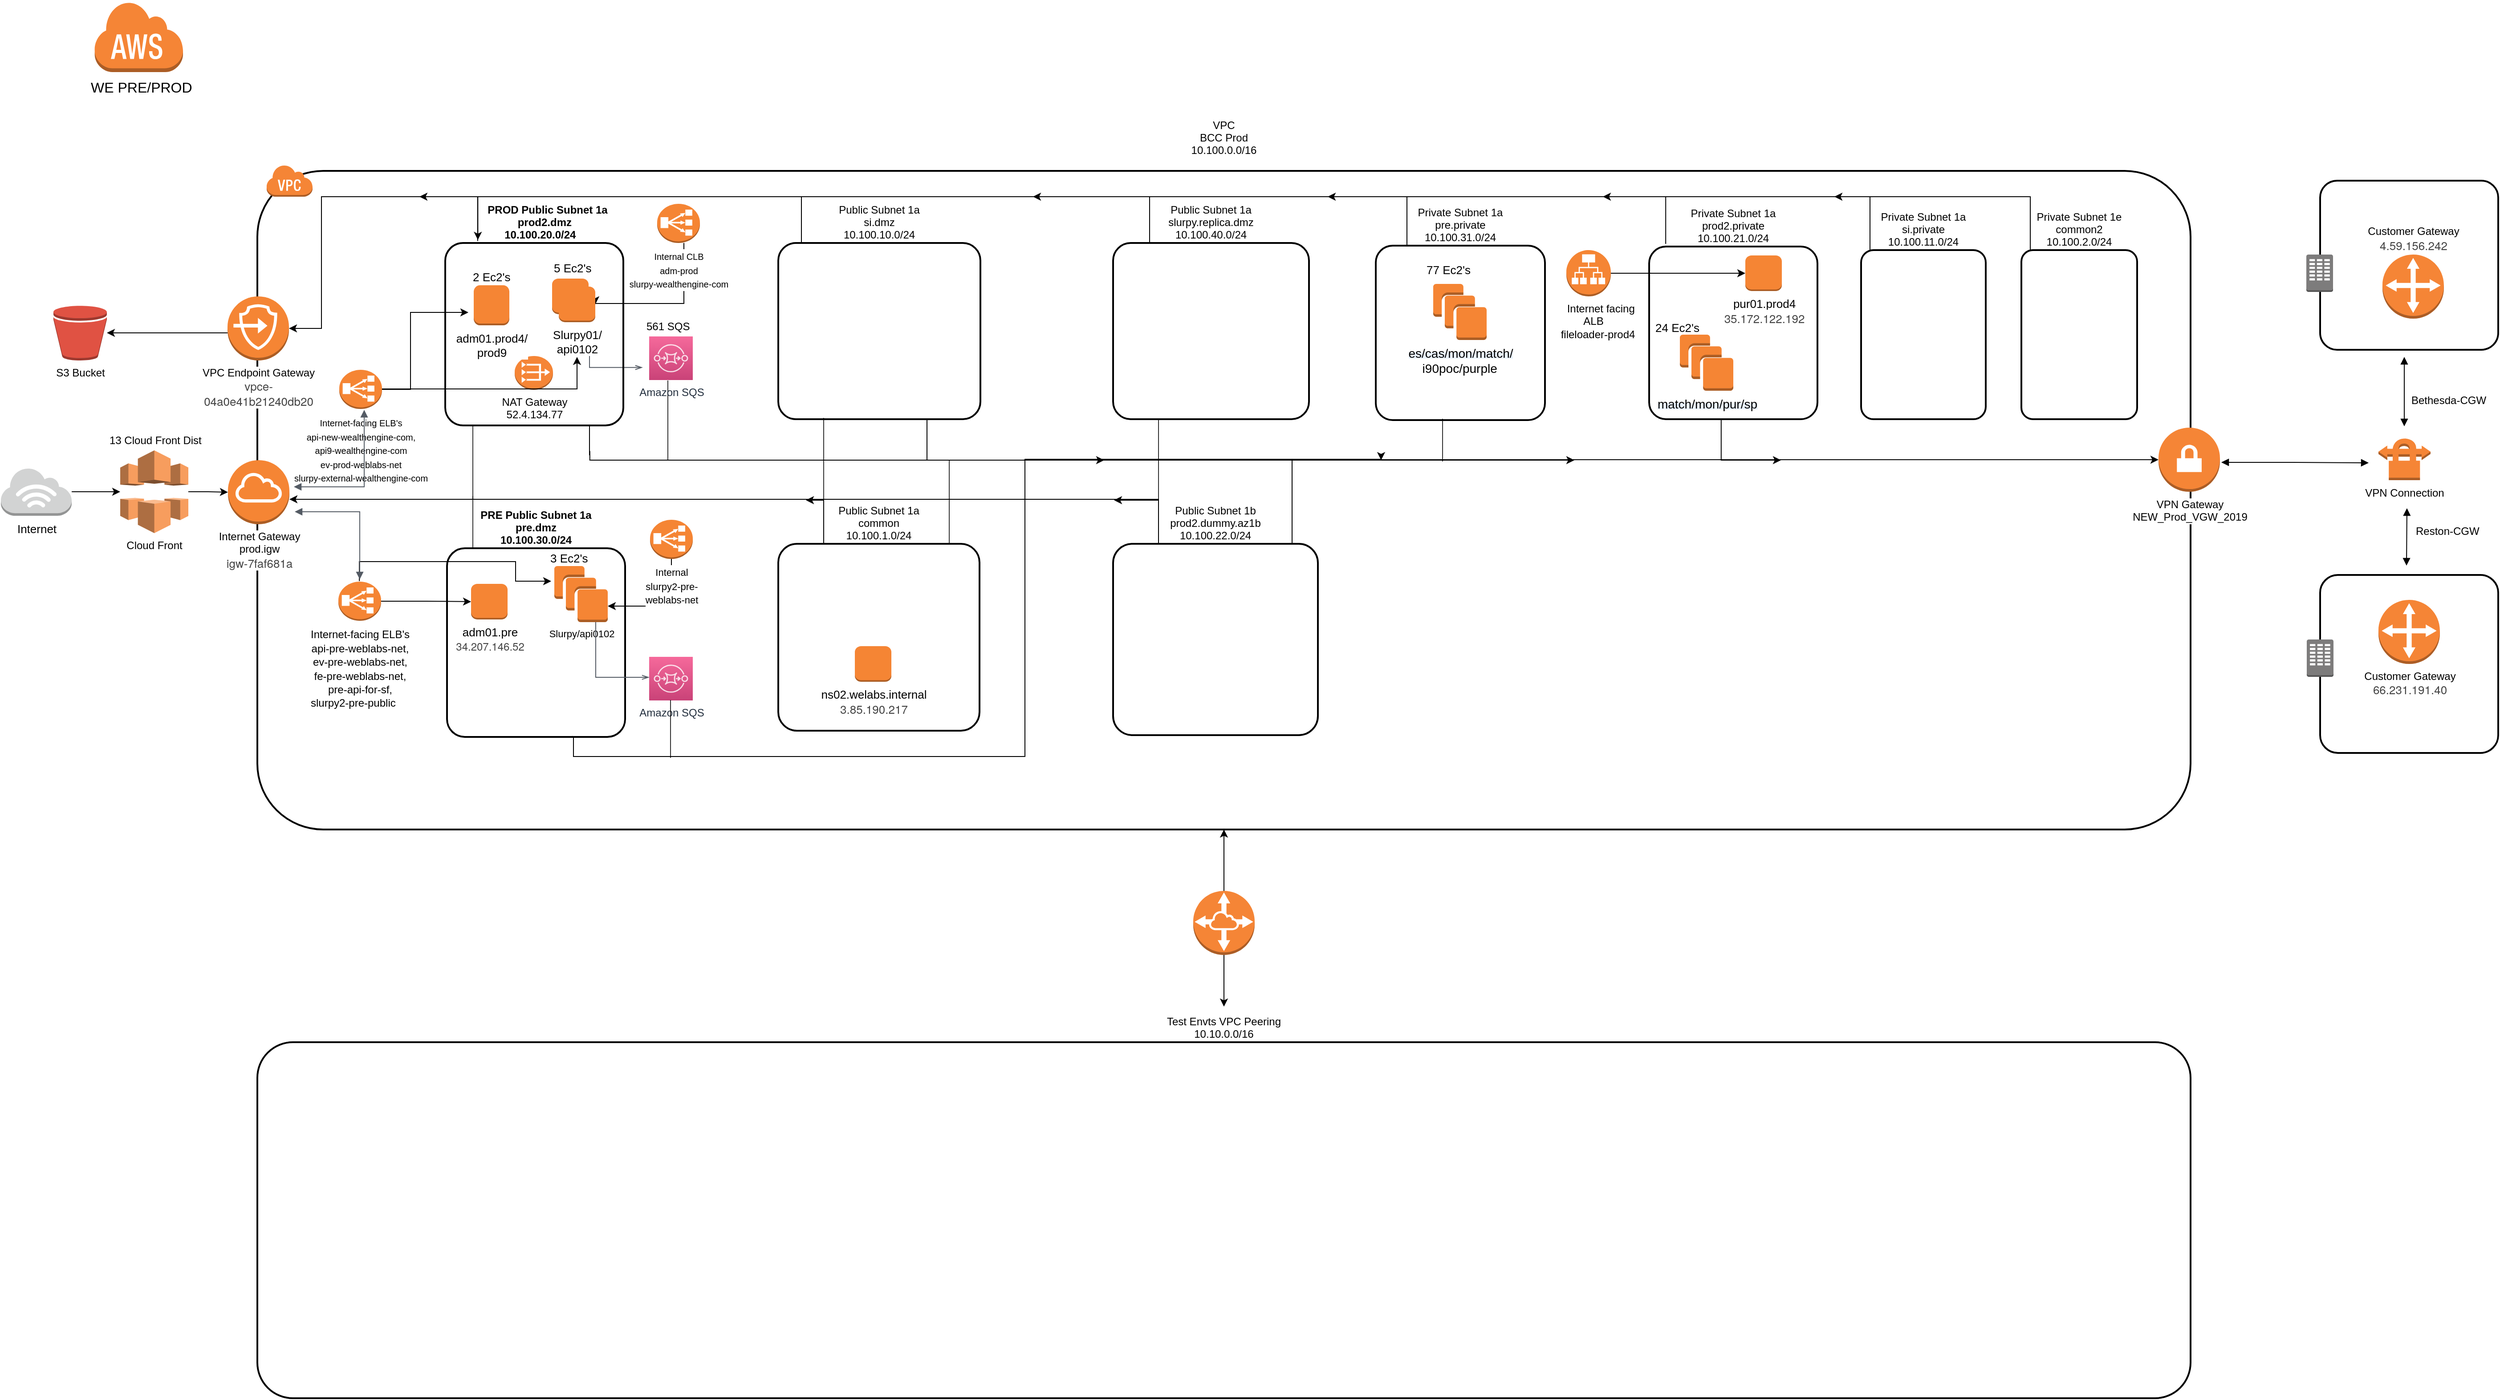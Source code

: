 <mxfile version="12.2.2" type="device" pages="2"><diagram id="pu1_CMIoMgTtgbYtlc0F" name="Page-1"><mxGraphModel dx="3062" dy="1940" grid="1" gridSize="10" guides="1" tooltips="1" connect="1" arrows="1" fold="1" page="1" pageScale="1" pageWidth="827" pageHeight="1169" math="0" shadow="0"><root><mxCell id="scs51GCRvFmWexVpGf6Z-0"/><mxCell id="scs51GCRvFmWexVpGf6Z-1" parent="scs51GCRvFmWexVpGf6Z-0"/><mxCell id="YkLyTjknRb2gtnwR338T-74" value="" style="shape=partialRectangle;whiteSpace=wrap;html=1;right=0;top=0;bottom=0;fillColor=none;routingCenterX=-0.5;labelBackgroundColor=#ffffff;fontFamily=Helvetica;fontColor=none;strokeColor=#000000;opacity=80;" parent="scs51GCRvFmWexVpGf6Z-1" vertex="1"><mxGeometry x="-860" y="-263" width="20" height="89" as="geometry"/></mxCell><mxCell id="YkLyTjknRb2gtnwR338T-72" value="" style="edgeStyle=orthogonalEdgeStyle;html=1;endArrow=openThin;elbow=vertical;startArrow=none;endFill=0;strokeColor=#545B64;rounded=0;" parent="scs51GCRvFmWexVpGf6Z-1" edge="1"><mxGeometry width="100" relative="1" as="geometry"><mxPoint x="-948" y="-320" as="sourcePoint"/><mxPoint x="-888.5" y="-278.071" as="targetPoint"/><Array as="points"><mxPoint x="-948.5" y="-278.5"/></Array></mxGeometry></mxCell><mxCell id="gB4Aw3npTxIXVvkoib-s-0" value="VPC&#10; BCC Prod &#10;10.100.0.0/16&#10;" style="rounded=1;arcSize=10;dashed=0;strokeColor=#000000;fillColor=none;gradientColor=none;strokeWidth=2;labelPosition=center;verticalLabelPosition=top;align=center;verticalAlign=bottom;labelBackgroundColor=#ffffff;" parent="scs51GCRvFmWexVpGf6Z-1" vertex="1"><mxGeometry x="-1321" y="-499" width="2171" height="740" as="geometry"/></mxCell><mxCell id="gB4Aw3npTxIXVvkoib-s-1" value="" style="dashed=0;html=1;shape=mxgraph.aws3.virtual_private_cloud;fillColor=#F58536;gradientColor=none;dashed=0;" parent="scs51GCRvFmWexVpGf6Z-1" vertex="1"><mxGeometry x="-1311" y="-506" width="52" height="36" as="geometry"/></mxCell><mxCell id="gB4Aw3npTxIXVvkoib-s-85" style="edgeStyle=orthogonalEdgeStyle;rounded=0;orthogonalLoop=1;jettySize=auto;html=1;fontFamily=Helvetica;fontColor=none;exitX=0.5;exitY=1;exitDx=0;exitDy=0;" parent="scs51GCRvFmWexVpGf6Z-1" source="gB4Aw3npTxIXVvkoib-s-2" edge="1"><mxGeometry relative="1" as="geometry"><mxPoint x="158" y="-174" as="targetPoint"/><mxPoint x="-613" y="-202" as="sourcePoint"/><Array as="points"><mxPoint x="-569" y="-174"/></Array></mxGeometry></mxCell><mxCell id="_Tf6Bu8hyyB_eyukjRHC-26" style="edgeStyle=orthogonalEdgeStyle;rounded=0;orthogonalLoop=1;jettySize=auto;html=1;entryX=0.188;entryY=-0.017;entryDx=0;entryDy=0;entryPerimeter=0;" parent="scs51GCRvFmWexVpGf6Z-1" source="gB4Aw3npTxIXVvkoib-s-2" edge="1"><mxGeometry relative="1" as="geometry"><mxPoint x="-710" y="-421" as="sourcePoint"/><mxPoint x="-1073.353" y="-421.471" as="targetPoint"/><Array as="points"><mxPoint x="-710" y="-470"/><mxPoint x="-1074" y="-470"/></Array></mxGeometry></mxCell><mxCell id="gB4Aw3npTxIXVvkoib-s-2" value="Public Subnet 1a&#10;si.dmz&#10;10.100.10.0/24" style="rounded=1;arcSize=10;dashed=0;strokeColor=#000000;fillColor=none;gradientColor=none;strokeWidth=2;labelPosition=center;verticalLabelPosition=top;align=center;verticalAlign=bottom;" parent="scs51GCRvFmWexVpGf6Z-1" vertex="1"><mxGeometry x="-736" y="-418" width="227" height="198" as="geometry"/></mxCell><mxCell id="gB4Aw3npTxIXVvkoib-s-65" style="edgeStyle=orthogonalEdgeStyle;rounded=0;orthogonalLoop=1;jettySize=auto;html=1;entryX=0;entryY=0.5;entryDx=0;entryDy=0;entryPerimeter=0;fontFamily=Helvetica;fontColor=none;" parent="scs51GCRvFmWexVpGf6Z-1" source="gB4Aw3npTxIXVvkoib-s-4" target="gB4Aw3npTxIXVvkoib-s-34" edge="1"><mxGeometry relative="1" as="geometry"><Array as="points"><mxPoint x="-159" y="-174"/></Array></mxGeometry></mxCell><mxCell id="_Tf6Bu8hyyB_eyukjRHC-14" style="edgeStyle=orthogonalEdgeStyle;rounded=0;orthogonalLoop=1;jettySize=auto;html=1;" parent="scs51GCRvFmWexVpGf6Z-1" edge="1"><mxGeometry relative="1" as="geometry"><mxPoint x="-359" y="-129" as="targetPoint"/><mxPoint x="-309" y="-79" as="sourcePoint"/><Array as="points"><mxPoint x="-309" y="-129"/></Array></mxGeometry></mxCell><mxCell id="gB4Aw3npTxIXVvkoib-s-4" value="Public Subnet 1b&#10;prod2.dummy.az1b&#10;10.100.22.0/24" style="rounded=1;arcSize=10;dashed=0;strokeColor=#000000;fillColor=none;gradientColor=none;strokeWidth=2;labelBackgroundColor=#FFFFFF;fontColor=#000000;labelPosition=center;verticalLabelPosition=top;align=center;verticalAlign=bottom;" parent="scs51GCRvFmWexVpGf6Z-1" vertex="1"><mxGeometry x="-360" y="-80" width="230" height="215" as="geometry"/></mxCell><mxCell id="gB4Aw3npTxIXVvkoib-s-6" value="         PROD Public Subnet 1a&#10;       prod2.dmz&#10;    10.100.20.0/24" style="rounded=1;arcSize=10;dashed=0;strokeColor=#000000;fillColor=none;gradientColor=none;strokeWidth=2;labelPosition=center;verticalLabelPosition=top;align=center;verticalAlign=bottom;fontStyle=1" parent="scs51GCRvFmWexVpGf6Z-1" vertex="1"><mxGeometry x="-1110" y="-418" width="200" height="205" as="geometry"/></mxCell><mxCell id="_Tf6Bu8hyyB_eyukjRHC-20" style="edgeStyle=orthogonalEdgeStyle;rounded=0;orthogonalLoop=1;jettySize=auto;html=1;" parent="scs51GCRvFmWexVpGf6Z-1" source="gB4Aw3npTxIXVvkoib-s-8" edge="1"><mxGeometry relative="1" as="geometry"><mxPoint x="-450" y="-470" as="targetPoint"/><Array as="points"><mxPoint x="-30" y="-470"/></Array></mxGeometry></mxCell><mxCell id="gB4Aw3npTxIXVvkoib-s-8" value="Private Subnet 1a&#10;pre.private&#10;10.100.31.0/24" style="rounded=1;arcSize=10;dashed=0;strokeColor=#000000;fillColor=none;gradientColor=none;strokeWidth=2;labelPosition=center;verticalLabelPosition=top;align=center;verticalAlign=bottom;" parent="scs51GCRvFmWexVpGf6Z-1" vertex="1"><mxGeometry x="-65" y="-415" width="190" height="196" as="geometry"/></mxCell><mxCell id="YkLyTjknRb2gtnwR338T-57" style="edgeStyle=orthogonalEdgeStyle;rounded=0;orthogonalLoop=1;jettySize=auto;html=1;startArrow=none;startFill=0;strokeColor=#000000;exitX=0;exitY=1;exitDx=0;exitDy=0;" parent="scs51GCRvFmWexVpGf6Z-1" source="_Tf6Bu8hyyB_eyukjRHC-10" edge="1"><mxGeometry relative="1" as="geometry"><mxPoint x="-685.286" y="-80" as="sourcePoint"/><mxPoint x="-1285" y="-130" as="targetPoint"/><Array as="points"><mxPoint x="-309" y="-130"/></Array></mxGeometry></mxCell><mxCell id="_Tf6Bu8hyyB_eyukjRHC-13" style="edgeStyle=orthogonalEdgeStyle;rounded=0;orthogonalLoop=1;jettySize=auto;html=1;" parent="scs51GCRvFmWexVpGf6Z-1" edge="1"><mxGeometry relative="1" as="geometry"><mxPoint x="-705" y="-129" as="targetPoint"/><mxPoint x="-685" y="-79" as="sourcePoint"/><Array as="points"><mxPoint x="-685" y="-129"/></Array></mxGeometry></mxCell><mxCell id="gB4Aw3npTxIXVvkoib-s-10" value="Public Subnet 1a&#10;common&#10;10.100.1.0/24" style="rounded=1;arcSize=10;dashed=0;strokeColor=#000000;fillColor=none;gradientColor=none;strokeWidth=2;labelPosition=center;verticalLabelPosition=top;align=center;verticalAlign=bottom;direction=south;" parent="scs51GCRvFmWexVpGf6Z-1" vertex="1"><mxGeometry x="-736" y="-80" width="226" height="210" as="geometry"/></mxCell><mxCell id="_Tf6Bu8hyyB_eyukjRHC-19" style="edgeStyle=orthogonalEdgeStyle;rounded=0;orthogonalLoop=1;jettySize=auto;html=1;" parent="scs51GCRvFmWexVpGf6Z-1" source="gB4Aw3npTxIXVvkoib-s-12" edge="1"><mxGeometry relative="1" as="geometry"><mxPoint x="-1139" y="-470" as="targetPoint"/><Array as="points"><mxPoint x="-319" y="-470"/></Array></mxGeometry></mxCell><mxCell id="gB4Aw3npTxIXVvkoib-s-12" value="Public Subnet 1a&#10;slurpy.replica.dmz&#10;10.100.40.0/24" style="rounded=1;arcSize=10;dashed=0;strokeColor=#000000;fillColor=none;gradientColor=none;strokeWidth=2;labelPosition=center;verticalLabelPosition=top;align=center;verticalAlign=bottom;" parent="scs51GCRvFmWexVpGf6Z-1" vertex="1"><mxGeometry x="-360" y="-418" width="220" height="198" as="geometry"/></mxCell><mxCell id="gB4Aw3npTxIXVvkoib-s-92" style="edgeStyle=orthogonalEdgeStyle;rounded=0;orthogonalLoop=1;jettySize=auto;html=1;fontFamily=Helvetica;fontColor=none;exitX=0.75;exitY=1;exitDx=0;exitDy=0;" parent="scs51GCRvFmWexVpGf6Z-1" edge="1"><mxGeometry relative="1" as="geometry"><mxPoint x="-59" y="-174" as="targetPoint"/><mxPoint x="-967.412" y="135.941" as="sourcePoint"/><Array as="points"><mxPoint x="-966" y="137"/><mxPoint x="-966" y="159"/><mxPoint x="-459" y="159"/><mxPoint x="-459" y="-175"/></Array></mxGeometry></mxCell><mxCell id="gB4Aw3npTxIXVvkoib-s-13" value="PRE Public Subnet 1a&#10;pre.dmz&#10;10.100.30.0/24" style="rounded=1;arcSize=10;dashed=0;strokeColor=#000000;fillColor=none;gradientColor=none;strokeWidth=2;labelPosition=center;verticalLabelPosition=top;align=center;verticalAlign=bottom;fontStyle=1" parent="scs51GCRvFmWexVpGf6Z-1" vertex="1"><mxGeometry x="-1108" y="-75" width="200" height="212" as="geometry"/></mxCell><mxCell id="gB4Aw3npTxIXVvkoib-s-27" style="edgeStyle=orthogonalEdgeStyle;rounded=0;orthogonalLoop=1;jettySize=auto;html=1;fontFamily=Helvetica;fontColor=none;" parent="scs51GCRvFmWexVpGf6Z-1" source="gB4Aw3npTxIXVvkoib-s-20" edge="1"><mxGeometry relative="1" as="geometry"><mxPoint x="-236" y="440" as="targetPoint"/><Array as="points"><mxPoint x="-236" y="440"/><mxPoint x="-236" y="440"/></Array></mxGeometry></mxCell><mxCell id="_Tf6Bu8hyyB_eyukjRHC-28" style="edgeStyle=orthogonalEdgeStyle;rounded=0;orthogonalLoop=1;jettySize=auto;html=1;entryX=0.5;entryY=1;entryDx=0;entryDy=0;" parent="scs51GCRvFmWexVpGf6Z-1" source="gB4Aw3npTxIXVvkoib-s-20" target="gB4Aw3npTxIXVvkoib-s-0" edge="1"><mxGeometry relative="1" as="geometry"><mxPoint x="-235.5" y="250" as="targetPoint"/></mxGeometry></mxCell><mxCell id="gB4Aw3npTxIXVvkoib-s-20" value="" style="outlineConnect=0;dashed=0;verticalLabelPosition=bottom;verticalAlign=top;align=center;html=1;shape=mxgraph.aws3.vpc_peering;fillColor=#F58536;gradientColor=none;labelBackgroundColor=#ffffff;fontFamily=Helvetica;fontColor=none;" parent="scs51GCRvFmWexVpGf6Z-1" vertex="1"><mxGeometry x="-270" y="310" width="69" height="72" as="geometry"/></mxCell><mxCell id="gB4Aw3npTxIXVvkoib-s-21" value="Test Envts VPC Peering&#10;10.10.0.0/16" style="rounded=1;arcSize=10;dashed=0;strokeColor=#000000;fillColor=none;gradientColor=none;strokeWidth=2;labelPosition=center;verticalLabelPosition=top;align=center;verticalAlign=bottom;labelBackgroundColor=#ffffff;" parent="scs51GCRvFmWexVpGf6Z-1" vertex="1"><mxGeometry x="-1321" y="480" width="2171" height="400" as="geometry"/></mxCell><mxCell id="gB4Aw3npTxIXVvkoib-s-29" value="NAT Gateway&lt;br&gt;52.4.134.77" style="outlineConnect=0;dashed=0;verticalLabelPosition=bottom;verticalAlign=top;align=center;html=1;shape=mxgraph.aws3.vpc_nat_gateway;fillColor=#F58536;gradientColor=none;labelBackgroundColor=#ffffff;fontFamily=Helvetica;fontColor=none;" parent="scs51GCRvFmWexVpGf6Z-1" vertex="1"><mxGeometry x="-1032" y="-291" width="43" height="38" as="geometry"/></mxCell><mxCell id="gB4Aw3npTxIXVvkoib-s-34" value="VPN Gateway&lt;br&gt;NEW_Prod_VGW_2019" style="outlineConnect=0;dashed=0;verticalLabelPosition=bottom;verticalAlign=top;align=center;html=1;shape=mxgraph.aws3.vpn_gateway;fillColor=#F58536;gradientColor=none;labelBackgroundColor=#ffffff;fontFamily=Helvetica;fontColor=none;" parent="scs51GCRvFmWexVpGf6Z-1" vertex="1"><mxGeometry x="814" y="-210.5" width="69" height="72" as="geometry"/></mxCell><mxCell id="gB4Aw3npTxIXVvkoib-s-35" value="VPN Connection" style="outlineConnect=0;dashed=0;verticalLabelPosition=bottom;verticalAlign=top;align=center;html=1;shape=mxgraph.aws3.vpn_connection;fillColor=#F58536;gradientColor=none;labelBackgroundColor=#ffffff;fontFamily=Helvetica;fontColor=none;" parent="scs51GCRvFmWexVpGf6Z-1" vertex="1"><mxGeometry x="1061" y="-199.5" width="58.5" height="48" as="geometry"/></mxCell><mxCell id="gB4Aw3npTxIXVvkoib-s-37" value="Customer Gateway&lt;br&gt;&lt;span style=&quot;color: rgb(68 , 68 , 68) ; font-family: &amp;#34;helvetica neue&amp;#34; , &amp;#34;roboto&amp;#34; , &amp;#34;arial&amp;#34; , sans-serif ; font-size: 13px ; white-space: normal&quot;&gt;4.59.156.242&lt;/span&gt;" style="outlineConnect=0;dashed=0;verticalLabelPosition=top;verticalAlign=bottom;align=center;html=1;shape=mxgraph.aws3.customer_gateway;fillColor=#F58536;gradientColor=none;labelBackgroundColor=#ffffff;fontFamily=Helvetica;fontColor=none;labelPosition=center;" parent="scs51GCRvFmWexVpGf6Z-1" vertex="1"><mxGeometry x="1065.5" y="-405" width="69" height="72" as="geometry"/></mxCell><mxCell id="gB4Aw3npTxIXVvkoib-s-38" value="Customer Gateway&lt;br&gt;&lt;span style=&quot;color: rgb(68 , 68 , 68) ; font-family: &amp;#34;helvetica neue&amp;#34; , &amp;#34;roboto&amp;#34; , &amp;#34;arial&amp;#34; , sans-serif ; font-size: 13px ; white-space: normal&quot;&gt;66.231.191.40&lt;/span&gt;" style="outlineConnect=0;dashed=0;verticalLabelPosition=bottom;verticalAlign=top;align=center;html=1;shape=mxgraph.aws3.customer_gateway;fillColor=#F58536;gradientColor=none;labelBackgroundColor=#ffffff;fontFamily=Helvetica;fontColor=none;" parent="scs51GCRvFmWexVpGf6Z-1" vertex="1"><mxGeometry x="1061" y="-17" width="69" height="72" as="geometry"/></mxCell><mxCell id="gB4Aw3npTxIXVvkoib-s-45" value="" style="rounded=1;arcSize=10;dashed=0;strokeColor=#000000;fillColor=none;gradientColor=none;strokeWidth=2;labelBackgroundColor=#ffffff;fontFamily=Helvetica;fontColor=none;" parent="scs51GCRvFmWexVpGf6Z-1" vertex="1"><mxGeometry x="995.5" y="-45" width="200" height="200" as="geometry"/></mxCell><mxCell id="gB4Aw3npTxIXVvkoib-s-46" value="" style="dashed=0;html=1;shape=mxgraph.aws3.corporate_data_center;fillColor=#7D7C7C;gradientColor=none;dashed=0;labelBackgroundColor=#ffffff;fontFamily=Helvetica;fontColor=none;" parent="scs51GCRvFmWexVpGf6Z-1" vertex="1"><mxGeometry x="980.5" y="27.5" width="30" height="42" as="geometry"/></mxCell><mxCell id="gB4Aw3npTxIXVvkoib-s-47" value="" style="rounded=1;arcSize=10;dashed=0;strokeColor=#000000;fillColor=none;gradientColor=none;strokeWidth=2;labelBackgroundColor=#ffffff;fontFamily=Helvetica;fontColor=none;" parent="scs51GCRvFmWexVpGf6Z-1" vertex="1"><mxGeometry x="995.5" y="-488" width="200" height="190" as="geometry"/></mxCell><mxCell id="gB4Aw3npTxIXVvkoib-s-48" value="" style="dashed=0;html=1;shape=mxgraph.aws3.corporate_data_center;fillColor=#7D7C7C;gradientColor=none;dashed=0;labelBackgroundColor=#ffffff;fontFamily=Helvetica;fontColor=none;" parent="scs51GCRvFmWexVpGf6Z-1" vertex="1"><mxGeometry x="980" y="-405" width="30" height="42" as="geometry"/></mxCell><mxCell id="gB4Aw3npTxIXVvkoib-s-57" value="" style="endArrow=block;startArrow=block;endFill=1;startFill=1;html=1;fontFamily=Helvetica;fontColor=none;" parent="scs51GCRvFmWexVpGf6Z-1" edge="1"><mxGeometry width="160" relative="1" as="geometry"><mxPoint x="884.5" y="-171.5" as="sourcePoint"/><mxPoint x="1050" y="-171" as="targetPoint"/><Array as="points"><mxPoint x="974.5" y="-171.5"/></Array></mxGeometry></mxCell><mxCell id="gB4Aw3npTxIXVvkoib-s-58" value="" style="endArrow=block;startArrow=block;endFill=1;startFill=1;html=1;fontFamily=Helvetica;fontColor=none;" parent="scs51GCRvFmWexVpGf6Z-1" edge="1"><mxGeometry width="160" relative="1" as="geometry"><mxPoint x="1090" y="-212" as="sourcePoint"/><mxPoint x="1090" y="-290" as="targetPoint"/><Array as="points"/></mxGeometry></mxCell><mxCell id="gB4Aw3npTxIXVvkoib-s-59" value="" style="endArrow=block;startArrow=block;endFill=1;startFill=1;html=1;fontFamily=Helvetica;fontColor=none;" parent="scs51GCRvFmWexVpGf6Z-1" edge="1"><mxGeometry width="160" relative="1" as="geometry"><mxPoint x="1093" y="-120" as="sourcePoint"/><mxPoint x="1092.5" y="-55.5" as="targetPoint"/><Array as="points"/></mxGeometry></mxCell><mxCell id="gB4Aw3npTxIXVvkoib-s-60" value="Bethesda-CGW" style="text;html=1;resizable=0;points=[];autosize=1;align=left;verticalAlign=top;spacingTop=-4;fontFamily=Helvetica;fontColor=none;" parent="scs51GCRvFmWexVpGf6Z-1" vertex="1"><mxGeometry x="1095.5" y="-251.5" width="100" height="20" as="geometry"/></mxCell><mxCell id="gB4Aw3npTxIXVvkoib-s-61" value="Reston-CGW" style="text;html=1;resizable=0;points=[];autosize=1;align=left;verticalAlign=top;spacingTop=-4;fontFamily=Helvetica;fontColor=none;" parent="scs51GCRvFmWexVpGf6Z-1" vertex="1"><mxGeometry x="1100.5" y="-104.5" width="90" height="20" as="geometry"/></mxCell><mxCell id="gB4Aw3npTxIXVvkoib-s-66" value="Internet Gateway&lt;br&gt;prod.igw&lt;br&gt;&lt;span style=&quot;color: rgb(68 , 68 , 68) ; font-family: &amp;#34;helvetica neue&amp;#34; , &amp;#34;roboto&amp;#34; , &amp;#34;arial&amp;#34; , sans-serif ; font-size: 13px ; white-space: normal&quot;&gt;igw-7faf681a&lt;/span&gt;" style="outlineConnect=0;dashed=0;verticalLabelPosition=bottom;verticalAlign=top;align=center;html=1;shape=mxgraph.aws3.internet_gateway;fillColor=#F58534;gradientColor=none;labelBackgroundColor=#ffffff;fontFamily=Helvetica;fontColor=none;" parent="scs51GCRvFmWexVpGf6Z-1" vertex="1"><mxGeometry x="-1354" y="-174" width="69" height="72" as="geometry"/></mxCell><mxCell id="gB4Aw3npTxIXVvkoib-s-79" style="edgeStyle=orthogonalEdgeStyle;rounded=0;orthogonalLoop=1;jettySize=auto;html=1;fontFamily=Helvetica;fontColor=none;entryX=1;entryY=0.5;entryDx=0;entryDy=0;entryPerimeter=0;" parent="scs51GCRvFmWexVpGf6Z-1" target="gB4Aw3npTxIXVvkoib-s-75" edge="1"><mxGeometry relative="1" as="geometry"><mxPoint x="-830" y="-470" as="sourcePoint"/><mxPoint x="-1279" y="-322" as="targetPoint"/><Array as="points"><mxPoint x="-1249" y="-470"/><mxPoint x="-1249" y="-322"/></Array></mxGeometry></mxCell><mxCell id="gB4Aw3npTxIXVvkoib-s-82" style="edgeStyle=orthogonalEdgeStyle;rounded=0;orthogonalLoop=1;jettySize=auto;html=1;fontFamily=Helvetica;fontColor=none;" parent="scs51GCRvFmWexVpGf6Z-1" source="gB4Aw3npTxIXVvkoib-s-75" target="gB4Aw3npTxIXVvkoib-s-81" edge="1"><mxGeometry relative="1" as="geometry"><Array as="points"><mxPoint x="-1380" y="-317"/><mxPoint x="-1380" y="-317"/></Array></mxGeometry></mxCell><mxCell id="gB4Aw3npTxIXVvkoib-s-75" value="VPC Endpoint Gateway&lt;br&gt;&lt;span style=&quot;color: rgb(68 , 68 , 68) ; font-family: &amp;#34;helvetica neue&amp;#34; , &amp;#34;roboto&amp;#34; , &amp;#34;arial&amp;#34; , sans-serif ; font-size: 13px ; white-space: normal&quot;&gt;vpce-04a0e41b21240db20&lt;/span&gt;" style="outlineConnect=0;dashed=0;verticalLabelPosition=bottom;verticalAlign=top;align=center;html=1;shape=mxgraph.aws3.endpoints;fillColor=#F58534;gradientColor=none;labelBackgroundColor=#ffffff;fontFamily=Helvetica;fontColor=none;" parent="scs51GCRvFmWexVpGf6Z-1" vertex="1"><mxGeometry x="-1354.5" y="-358" width="69" height="72" as="geometry"/></mxCell><mxCell id="gB4Aw3npTxIXVvkoib-s-81" value="S3 Bucket" style="outlineConnect=0;dashed=0;verticalLabelPosition=bottom;verticalAlign=top;align=center;html=1;shape=mxgraph.aws3.bucket;fillColor=#E05243;gradientColor=none;labelBackgroundColor=#ffffff;fontFamily=Helvetica;fontColor=none;" parent="scs51GCRvFmWexVpGf6Z-1" vertex="1"><mxGeometry x="-1550" y="-347.5" width="60" height="61.5" as="geometry"/></mxCell><mxCell id="YkLyTjknRb2gtnwR338T-17" style="edgeStyle=orthogonalEdgeStyle;rounded=0;orthogonalLoop=1;jettySize=auto;html=1;exitX=0;exitY=1;exitDx=0;exitDy=0;strokeColor=#000000;" parent="scs51GCRvFmWexVpGf6Z-1" edge="1"><mxGeometry relative="1" as="geometry"><mxPoint x="-370" y="-174" as="targetPoint"/><mxPoint x="-947.647" y="-184.294" as="sourcePoint"/><Array as="points"><mxPoint x="-948" y="-174"/></Array></mxGeometry></mxCell><mxCell id="gB4Aw3npTxIXVvkoib-s-121" value="" style="shape=partialRectangle;whiteSpace=wrap;html=1;right=0;top=0;bottom=0;fillColor=none;routingCenterX=-0.5;labelBackgroundColor=#ffffff;fontFamily=Helvetica;fontColor=none;" parent="scs51GCRvFmWexVpGf6Z-1" vertex="1"><mxGeometry x="-948" y="-213" width="20" height="33" as="geometry"/></mxCell><mxCell id="dyh4BY4xlaIqUejwZPvl-0" value="&lt;span style=&quot;font-family: &amp;#34;arial&amp;#34; ; font-size: 11px ; text-align: left ; white-space: pre&quot;&gt;&lt;span style=&quot;background-color: rgb(255 , 255 , 255)&quot;&gt;Slurpy/api0102&lt;/span&gt;&lt;span style=&quot;background-color: rgb(234 , 243 , 254)&quot;&gt;&lt;br&gt;&lt;/span&gt;&lt;/span&gt;" style="outlineConnect=0;dashed=0;verticalLabelPosition=bottom;verticalAlign=top;align=center;html=1;shape=mxgraph.aws3.instances;fillColor=#F58534;gradientColor=none;labelBackgroundColor=#ffffff;fontFamily=Helvetica;fontSize=7;fontColor=none;" parent="scs51GCRvFmWexVpGf6Z-1" vertex="1"><mxGeometry x="-987.5" y="-55" width="60" height="63" as="geometry"/></mxCell><UserObject label="3 Ec2's" link="data:page/id,4B9caLzx3b0giFBjAmZA" id="dyh4BY4xlaIqUejwZPvl-1"><mxCell style="text;html=1;resizable=0;points=[];autosize=1;align=left;verticalAlign=top;spacingTop=-4;fontSize=13;fontFamily=Helvetica;fontColor=none;" parent="scs51GCRvFmWexVpGf6Z-1" vertex="1"><mxGeometry x="-994" y="-74" width="60" height="20" as="geometry"/></mxCell></UserObject><mxCell id="JvC4RJxVVS1WOIhxSk7I-0" value="&lt;span style=&quot;text-align: left ; background-color: rgb(234 , 243 , 254)&quot;&gt;&lt;font style=&quot;font-family: &amp;#34;arial&amp;#34; ; white-space: pre ; font-size: 14px&quot;&gt;es/cas/mon/match/&lt;/font&gt;&lt;br&gt;&lt;div style=&quot;text-align: left&quot;&gt;&lt;span style=&quot;background-color: rgb(255 , 255 , 255) ; text-align: center ; font-size: 14px ; white-space: pre&quot;&gt;&lt;font face=&quot;arial&quot;&gt;    i90poc/purple&lt;/font&gt;&lt;/span&gt;&lt;/div&gt;&lt;/span&gt;" style="outlineConnect=0;dashed=0;verticalLabelPosition=bottom;verticalAlign=top;align=center;html=1;shape=mxgraph.aws3.instances;fillColor=#F58534;gradientColor=none;labelBackgroundColor=#ffffff;fontFamily=Helvetica;fontSize=7;fontColor=none;" parent="scs51GCRvFmWexVpGf6Z-1" vertex="1"><mxGeometry x="-0.5" y="-372" width="60" height="63" as="geometry"/></mxCell><UserObject label="77 Ec2's" link="data:page/id,4B9caLzx3b0giFBjAmZA" id="JvC4RJxVVS1WOIhxSk7I-2"><mxCell style="text;html=1;resizable=0;points=[];autosize=1;align=left;verticalAlign=top;spacingTop=-4;fontSize=13;fontFamily=Helvetica;fontColor=none;" parent="scs51GCRvFmWexVpGf6Z-1" vertex="1"><mxGeometry x="-10" y="-398" width="60" height="20" as="geometry"/></mxCell></UserObject><UserObject label="5 Ec2's" link="data:page/id,4B9caLzx3b0giFBjAmZA" id="kcSWehfTrlIZKUJ4MZAH-1"><mxCell style="text;html=1;resizable=0;points=[];autosize=1;align=left;verticalAlign=top;spacingTop=-4;fontSize=13;fontFamily=Helvetica;fontColor=none;" parent="scs51GCRvFmWexVpGf6Z-1" vertex="1"><mxGeometry x="-990" y="-400" width="60" height="20" as="geometry"/></mxCell></UserObject><mxCell id="YkLyTjknRb2gtnwR338T-11" style="edgeStyle=orthogonalEdgeStyle;rounded=0;orthogonalLoop=1;jettySize=auto;html=1;entryX=1;entryY=0.5;entryDx=0;entryDy=0;entryPerimeter=0;" parent="scs51GCRvFmWexVpGf6Z-1" source="S1SGWlCEnOYCYnyb-I9y-0" target="lrU28D80C4rH5EdZnswv-19" edge="1"><mxGeometry relative="1" as="geometry"><Array as="points"><mxPoint x="-842" y="-350"/></Array></mxGeometry></mxCell><mxCell id="S1SGWlCEnOYCYnyb-I9y-0" value="&lt;font style=&quot;font-size: 10px&quot;&gt;&lt;span style=&quot;background-color: rgb(255 , 255 , 255)&quot;&gt;Internal CLB&lt;br&gt;adm-prod&lt;br&gt;&lt;/span&gt;&lt;span style=&quot;font-family: &amp;#34;arial&amp;#34; ; text-align: left&quot;&gt;slurpy-wealthengine-com&lt;br&gt;&lt;/span&gt;&lt;/font&gt;" style="outlineConnect=0;dashed=0;verticalLabelPosition=bottom;verticalAlign=top;align=center;html=1;shape=mxgraph.aws3.classic_load_balancer;fillColor=#F58534;gradientColor=none;labelBackgroundColor=#ffffff;fontFamily=Helvetica;fontSize=13;fontColor=none;" parent="scs51GCRvFmWexVpGf6Z-1" vertex="1"><mxGeometry x="-872" y="-462" width="48" height="44" as="geometry"/></mxCell><mxCell id="lrU28D80C4rH5EdZnswv-4" style="edgeStyle=orthogonalEdgeStyle;rounded=0;orthogonalLoop=1;jettySize=auto;html=1;fontFamily=Helvetica;fontSize=13;fontColor=none;" parent="scs51GCRvFmWexVpGf6Z-1" source="9ygrhUbiI15hpGo3WzTH-7" edge="1"><mxGeometry relative="1" as="geometry"><mxPoint x="-1084" y="-340" as="targetPoint"/><Array as="points"><mxPoint x="-1149" y="-254"/><mxPoint x="-1149" y="-340"/><mxPoint x="-1084" y="-340"/></Array></mxGeometry></mxCell><mxCell id="YkLyTjknRb2gtnwR338T-12" style="edgeStyle=orthogonalEdgeStyle;rounded=0;orthogonalLoop=1;jettySize=auto;html=1;" parent="scs51GCRvFmWexVpGf6Z-1" edge="1"><mxGeometry relative="1" as="geometry"><mxPoint x="-1181" y="-254" as="sourcePoint"/><mxPoint x="-962" y="-290" as="targetPoint"/><Array as="points"><mxPoint x="-1181" y="-254"/><mxPoint x="-962" y="-254"/></Array></mxGeometry></mxCell><mxCell id="9ygrhUbiI15hpGo3WzTH-7" value="&lt;font style=&quot;font-size: 10px&quot;&gt;&lt;span style=&quot;background-color: rgb(255 , 255 , 255)&quot;&gt;&lt;span style=&quot;font-family: &amp;#34;arial&amp;#34; ; text-align: left&quot;&gt;Internet-facing ELB's&lt;br&gt;&lt;/span&gt;&lt;span style=&quot;font-family: &amp;#34;arial&amp;#34; ; text-align: left&quot;&gt;api-new-wealthengine-com,&lt;br&gt;&lt;/span&gt;&lt;span style=&quot;font-family: &amp;#34;arial&amp;#34; ; text-align: left&quot;&gt;api9-wealthengine-com&lt;br&gt;&lt;/span&gt;&lt;/span&gt;ev-prod-weblabs-net&lt;br&gt;slurpy-external-wealthengine-com&lt;br&gt;&lt;/font&gt;" style="outlineConnect=0;dashed=0;verticalLabelPosition=bottom;verticalAlign=top;align=center;html=1;shape=mxgraph.aws3.classic_load_balancer;fillColor=#F58534;gradientColor=none;labelBackgroundColor=#ffffff;fontFamily=Helvetica;fontSize=13;fontColor=none;" parent="scs51GCRvFmWexVpGf6Z-1" vertex="1"><mxGeometry x="-1229" y="-275.5" width="48" height="44" as="geometry"/></mxCell><mxCell id="9ygrhUbiI15hpGo3WzTH-8" value="&lt;span style=&quot;font-family: &amp;#34;arial&amp;#34; ; font-size: 13px ; text-align: left ; white-space: pre ; background-color: rgb(255 , 255 , 255)&quot;&gt;adm01.prod4/&lt;br/&gt;prod9&lt;br/&gt;&lt;/span&gt;" style="outlineConnect=0;dashed=0;verticalLabelPosition=bottom;verticalAlign=top;align=center;html=1;shape=mxgraph.aws3.instance;fillColor=#F58534;gradientColor=none;labelBackgroundColor=#ffffff;fontFamily=Helvetica;fontColor=none;" parent="scs51GCRvFmWexVpGf6Z-1" vertex="1"><mxGeometry x="-1078" y="-370.5" width="40" height="45" as="geometry"/></mxCell><mxCell id="lrU28D80C4rH5EdZnswv-10" value="" style="shape=partialRectangle;whiteSpace=wrap;html=1;right=0;top=0;bottom=0;fillColor=none;routingCenterX=-0.5;labelBackgroundColor=#ffffff;fontFamily=Helvetica;fontColor=none;opacity=80;" parent="scs51GCRvFmWexVpGf6Z-1" vertex="1"><mxGeometry x="-1079" y="-213" width="20" height="83" as="geometry"/></mxCell><mxCell id="lrU28D80C4rH5EdZnswv-11" value="" style="shape=partialRectangle;whiteSpace=wrap;html=1;right=0;top=0;bottom=0;fillColor=none;routingCenterX=-0.5;labelBackgroundColor=#ffffff;fontFamily=Helvetica;fontColor=none;opacity=80;" parent="scs51GCRvFmWexVpGf6Z-1" vertex="1"><mxGeometry x="-1079" y="-133" width="198" height="57" as="geometry"/></mxCell><mxCell id="lrU28D80C4rH5EdZnswv-18" value="&lt;span style=&quot;font-family: &amp;#34;helvetica&amp;#34; , &amp;#34;arial&amp;#34; , sans-serif ; font-size: 0px ; background-color: rgb(248 , 249 , 250)&quot;&gt;%3CmxGraphModel%3E%3Croot%3E%3CmxCell%20id%3D%220%22%2F%3E%3CmxCell%20id%3D%221%22%20parent%3D%220%22%2F%3E%3CmxCell%20id%3D%222%22%20value%3D%22%26lt%3Bspan%20style%3D%26quot%3Bfont-family%3A%20%26amp%3B%2334%3Barial%26amp%3B%2334%3B%20%3B%20text-align%3A%20left%20%3B%20white-space%3A%20pre%20%3B%20background-color%3A%20rgb(234%20%2C%20243%20%2C%20254)%20%3B%20font-size%3A%2010px%26quot%3B%26gt%3Bmatch%26lt%3Bbr%26gt%3B%26lt%3B%2Fspan%26gt%3B%26lt%3Bspan%20style%3D%26quot%3Bfont-family%3A%20%26amp%3B%2334%3Bhelvetica%26amp%3B%2334%3B%20%2C%20%26amp%3B%2334%3Barial%26amp%3B%2334%3B%20%2C%20sans-serif%20%3B%20font-size%3A%200px%20%3B%20background-color%3A%20rgb(248%20%2C%20249%20%2C%20250)%26quot%3B%26gt%3B%253CmxGraphModel%253E%253Croot%253E%253CmxCell%2520id%253D%25220%2522%252F%253E%253CmxCell%2520id%253D%25221%2522%2520parent%253D%25220%2522%252F%253E%253CmxCell%2520id%253D%25222%2522%2520value%253D%2522%2526lt%253Bspan%2520style%253D%2526quot%253Bfont-family%253A%2520%2526amp%253B%252334%253Barial%2526amp%253B%252334%253B%2520%253B%2520text-align%253A%2520left%2520%253B%2520white-space%253A%2520pre%2520%253B%2520background-color%253A%2520rgb(234%2520%252C%2520243%2520%252C%2520254)%2520%253B%2520font-size%253A%252010px%2526quot%253B%2526gt%253Bpurple-pipeline-dup.qa%2526lt%253Bbr%252F%2526gt%253B10.10.31.220%2526lt%253Bbr%2526gt%253B%2526lt%253B%252Fspan%2526gt%253B%2522%2520style%253D%2522outlineConnect%253D0%253Bdashed%253D0%253BverticalLabelPosition%253Dbottom%253BverticalAlign%253Dtop%253Balign%253Dcenter%253Bhtml%253D1%253Bshape%253Dmxgraph.aws3.instance%253BfillColor%253D%2523F58534%253BgradientColor%253Dnone%253BlabelBackgroundColor%253D%2523ffffff%253BfontFamily%253DHelvetica%253BfontColor%253Dnone%253B%2522%2520vertex%253D%25221%2522%2520parent%253D%25221%2522%253E%253CmxGeometry%2520x%253D%2522-678%2522%2520y%253D%2522-284%2522%2520width%253D%252241%2522%2520height%253D%252240%2522%2520as%253D%2522geometry%2522%252F%253E%253C%252FmxCell%253E%253C%252Froot%253E%253C%252FmxGraphModel%253E%26lt%3B%2Fspan%26gt%3B%22%20style%3D%22outlineConnect%3D0%3Bdashed%3D0%3BverticalLabelPosition%3Dbottom%3BverticalAlign%3Dtop%3Balign%3Dcenter%3Bhtml%3D1%3Bshape%3Dmxgraph.aws3.instance%3BfillColor%3D%23F58534%3BgradientColor%3Dnone%3BlabelBackgroundColor%3D%23ffffff%3BfontFamily%3DHelvetica%3BfontColor%3Dnone%3B%22%20vertex%3D%221%22%20parent%3D%221%22%3E%3CmxGeometry%20x%3D%22-573.5%22%20y%3D%22-55%22%20width%3D%2241%22%20height%3D%2240%22%20as%3D%22geometry%22%2F%3E%3C%2FmxCell%3E%3C%2Froot%3E%3C%2FmxGraphModel%3E&lt;/span&gt;" style="outlineConnect=0;dashed=0;verticalLabelPosition=bottom;verticalAlign=top;align=center;html=1;shape=mxgraph.aws3.instance;fillColor=#F58534;gradientColor=none;labelBackgroundColor=#ffffff;fontFamily=Helvetica;fontColor=none;" parent="scs51GCRvFmWexVpGf6Z-1" vertex="1"><mxGeometry x="-990" y="-378" width="41" height="40" as="geometry"/></mxCell><mxCell id="lrU28D80C4rH5EdZnswv-19" value="&lt;font style=&quot;font-size: 13px&quot;&gt;&lt;span style=&quot;font-family: &amp;#34;arial&amp;#34; ; text-align: left ; white-space: pre ; background-color: rgb(255 , 255 , 255)&quot;&gt;Slurpy01/&lt;br/&gt;api0102&lt;/span&gt;&lt;br&gt;&lt;/font&gt;" style="outlineConnect=0;dashed=0;verticalLabelPosition=bottom;verticalAlign=top;align=center;html=1;shape=mxgraph.aws3.instance;fillColor=#F58534;gradientColor=none;labelBackgroundColor=#ffffff;fontFamily=Helvetica;fontColor=none;" parent="scs51GCRvFmWexVpGf6Z-1" vertex="1"><mxGeometry x="-982.5" y="-369" width="41" height="40" as="geometry"/></mxCell><mxCell id="lrU28D80C4rH5EdZnswv-23" value="&lt;font style=&quot;font-size: 12px&quot;&gt;&lt;span style=&quot;background-color: rgb(255 , 255 , 255)&quot;&gt;&lt;span style=&quot;font-family: &amp;#34;arial&amp;#34; ; text-align: left&quot;&gt;Internet-facing ELB's&lt;br&gt;&lt;/span&gt;&lt;span style=&quot;font-family: &amp;#34;arial&amp;#34; ; text-align: left&quot;&gt;api-pre-weblabs-net,&lt;br&gt;&lt;/span&gt;&lt;span style=&quot;font-family: &amp;#34;arial&amp;#34; ; text-align: left&quot;&gt;ev-pre-weblabs-net,&lt;br&gt;fe-pre-weblabs-net,&lt;br&gt;&lt;/span&gt;&lt;span style=&quot;text-align: left&quot;&gt;&lt;font face=&quot;arial&quot;&gt;pre-api-for-sf,&lt;/font&gt;&lt;br&gt;&lt;div style=&quot;text-align: left&quot;&gt;&lt;span style=&quot;text-align: center&quot;&gt;&lt;font face=&quot;arial&quot;&gt;slurpy2-pre-public&lt;/font&gt;&lt;/span&gt;&lt;/div&gt;&lt;/span&gt;&lt;/span&gt;&lt;/font&gt;" style="outlineConnect=0;dashed=0;verticalLabelPosition=bottom;verticalAlign=top;align=center;html=1;shape=mxgraph.aws3.classic_load_balancer;fillColor=#F58534;gradientColor=none;labelBackgroundColor=#ffffff;fontFamily=Helvetica;fontSize=13;fontColor=none;" parent="scs51GCRvFmWexVpGf6Z-1" vertex="1"><mxGeometry x="-1230" y="-37.5" width="48" height="44" as="geometry"/></mxCell><mxCell id="YkLyTjknRb2gtnwR338T-14" style="edgeStyle=orthogonalEdgeStyle;rounded=0;orthogonalLoop=1;jettySize=auto;html=1;exitX=1;exitY=0.5;exitDx=0;exitDy=0;exitPerimeter=0;" parent="scs51GCRvFmWexVpGf6Z-1" source="lrU28D80C4rH5EdZnswv-23" target="IKejw4aGlVB1GXqQ-AB_-0" edge="1"><mxGeometry relative="1" as="geometry"/></mxCell><mxCell id="YkLyTjknRb2gtnwR338T-15" style="edgeStyle=orthogonalEdgeStyle;rounded=0;orthogonalLoop=1;jettySize=auto;html=1;exitX=0.5;exitY=0;exitDx=0;exitDy=0;exitPerimeter=0;" parent="scs51GCRvFmWexVpGf6Z-1" edge="1"><mxGeometry relative="1" as="geometry"><mxPoint x="-1206.429" y="-38.143" as="sourcePoint"/><mxPoint x="-991" y="-38" as="targetPoint"/><Array as="points"><mxPoint x="-1206" y="-60"/><mxPoint x="-1031" y="-60"/><mxPoint x="-1031" y="-38"/></Array></mxGeometry></mxCell><mxCell id="IKejw4aGlVB1GXqQ-AB_-0" value="&lt;font&gt;&lt;span style=&quot;font-size: 13px ; font-family: &amp;#34;arial&amp;#34; ; text-align: left ; white-space: pre ; background-color: rgb(255 , 255 , 255)&quot;&gt;adm01.pre&lt;br&gt;&lt;/span&gt;&lt;span style=&quot;color: rgb(68 , 68 , 68) ; font-family: &amp;#34;helvetica neue&amp;#34; , &amp;#34;roboto&amp;#34; , &amp;#34;arial&amp;#34; , sans-serif ; white-space: normal&quot;&gt;&lt;font style=&quot;font-size: 12px&quot;&gt;34.207.146.52&lt;/font&gt;&lt;/span&gt;&lt;/font&gt;&lt;span style=&quot;font-family: &amp;#34;arial&amp;#34; ; text-align: left ; white-space: pre ; font-size: 10px&quot;&gt;&lt;span style=&quot;background-color: rgb(234 , 243 , 254)&quot;&gt;&lt;br&gt;&lt;/span&gt;&lt;/span&gt;" style="outlineConnect=0;dashed=0;verticalLabelPosition=bottom;verticalAlign=top;align=center;html=1;shape=mxgraph.aws3.instance;fillColor=#F58534;gradientColor=none;labelBackgroundColor=#ffffff;fontFamily=Helvetica;fontColor=none;" parent="scs51GCRvFmWexVpGf6Z-1" vertex="1"><mxGeometry x="-1081" y="-35" width="41" height="40" as="geometry"/></mxCell><mxCell id="8Gmc63ybfhzNkJZ89gIW-3" style="edgeStyle=orthogonalEdgeStyle;rounded=0;orthogonalLoop=1;jettySize=auto;html=1;fontFamily=Helvetica;fontSize=13;fontColor=none;" parent="scs51GCRvFmWexVpGf6Z-1" source="8Gmc63ybfhzNkJZ89gIW-0" target="dyh4BY4xlaIqUejwZPvl-0" edge="1"><mxGeometry relative="1" as="geometry"><Array as="points"><mxPoint x="-856" y="-10"/></Array></mxGeometry></mxCell><mxCell id="8Gmc63ybfhzNkJZ89gIW-0" value="&lt;font style=&quot;font-size: 11px&quot;&gt;&lt;span style=&quot;background-color: rgb(255 , 255 , 255)&quot;&gt;&lt;span style=&quot;font-family: &amp;#34;arial&amp;#34; ; text-align: left&quot;&gt;Internal&lt;br&gt;&lt;/span&gt;&lt;/span&gt;slurpy2-pre-&lt;br&gt;weblabs-net&lt;br&gt;&lt;/font&gt;" style="outlineConnect=0;dashed=0;verticalLabelPosition=bottom;verticalAlign=top;align=center;html=1;shape=mxgraph.aws3.classic_load_balancer;fillColor=#F58534;gradientColor=none;labelBackgroundColor=#ffffff;fontFamily=Helvetica;fontSize=13;fontColor=none;" parent="scs51GCRvFmWexVpGf6Z-1" vertex="1"><mxGeometry x="-880" y="-107" width="48" height="44" as="geometry"/></mxCell><mxCell id="YkLyTjknRb2gtnwR338T-58" style="edgeStyle=orthogonalEdgeStyle;rounded=0;orthogonalLoop=1;jettySize=auto;html=1;startArrow=none;startFill=0;strokeColor=#000000;" parent="scs51GCRvFmWexVpGf6Z-1" source="1vQxYmpGIoy0Oji_oDGC-34" target="YkLyTjknRb2gtnwR338T-56" edge="1"><mxGeometry relative="1" as="geometry"/></mxCell><mxCell id="1vQxYmpGIoy0Oji_oDGC-34" value="Internet" style="outlineConnect=0;dashed=0;verticalLabelPosition=bottom;verticalAlign=top;align=center;html=1;shape=mxgraph.aws3.internet_3;fillColor=#D2D3D3;gradientColor=none;labelBackgroundColor=#ffffff;fontFamily=Helvetica;fontSize=13;fontColor=none;" parent="scs51GCRvFmWexVpGf6Z-1" vertex="1"><mxGeometry x="-1609" y="-165.5" width="79.5" height="54" as="geometry"/></mxCell><mxCell id="1vQxYmpGIoy0Oji_oDGC-46" value="" style="dashed=0;html=1;shape=mxgraph.aws3.cloud;fillColor=#F58536;gradientColor=none;dashed=0;labelBackgroundColor=#ffffff;fontFamily=Helvetica;fontSize=13;fontColor=none;" parent="scs51GCRvFmWexVpGf6Z-1" vertex="1"><mxGeometry x="-1504.5" y="-690" width="100" height="80" as="geometry"/></mxCell><mxCell id="YkLyTjknRb2gtnwR338T-24" value="" style="shape=partialRectangle;whiteSpace=wrap;html=1;right=0;top=0;bottom=0;fillColor=none;routingCenterX=-0.5;labelBackgroundColor=#ffffff;fontFamily=Helvetica;fontColor=none;strokeColor=#000000;opacity=80;" parent="scs51GCRvFmWexVpGf6Z-1" vertex="1"><mxGeometry x="-544" y="-174" width="20" height="94" as="geometry"/></mxCell><mxCell id="YkLyTjknRb2gtnwR338T-60" style="edgeStyle=orthogonalEdgeStyle;rounded=0;orthogonalLoop=1;jettySize=auto;html=1;startArrow=none;startFill=0;strokeColor=#000000;" parent="scs51GCRvFmWexVpGf6Z-1" source="YkLyTjknRb2gtnwR338T-56" target="gB4Aw3npTxIXVvkoib-s-66" edge="1"><mxGeometry relative="1" as="geometry"/></mxCell><mxCell id="YkLyTjknRb2gtnwR338T-56" value="Cloud Front" style="outlineConnect=0;dashed=0;verticalLabelPosition=bottom;verticalAlign=top;align=center;html=1;shape=mxgraph.aws3.cloudfront;fillColor=#F58536;gradientColor=none;strokeColor=#000000;opacity=80;" parent="scs51GCRvFmWexVpGf6Z-1" vertex="1"><mxGeometry x="-1475" y="-185" width="76.5" height="93" as="geometry"/></mxCell><mxCell id="YkLyTjknRb2gtnwR338T-62" value="13 Cloud Front Dist" style="text;html=1;resizable=0;points=[];autosize=1;align=left;verticalAlign=top;spacingTop=-4;" parent="scs51GCRvFmWexVpGf6Z-1" vertex="1"><mxGeometry x="-1489.5" y="-206.5" width="120" height="20" as="geometry"/></mxCell><mxCell id="YkLyTjknRb2gtnwR338T-68" value="" style="edgeStyle=orthogonalEdgeStyle;html=1;endArrow=block;elbow=vertical;startArrow=block;startFill=1;endFill=1;strokeColor=#545B64;rounded=0;" parent="scs51GCRvFmWexVpGf6Z-1" edge="1"><mxGeometry width="100" relative="1" as="geometry"><mxPoint x="-1279" y="-116" as="sourcePoint"/><mxPoint x="-1206" y="-40" as="targetPoint"/><Array as="points"><mxPoint x="-1206" y="-116"/></Array></mxGeometry></mxCell><mxCell id="YkLyTjknRb2gtnwR338T-69" value="Amazon SQS" style="outlineConnect=0;fontColor=#232F3E;gradientColor=#F34482;gradientDirection=north;fillColor=#BC1356;strokeColor=#ffffff;dashed=0;verticalLabelPosition=bottom;verticalAlign=top;align=center;html=1;fontSize=12;fontStyle=0;aspect=fixed;shape=mxgraph.aws4.resourceIcon;resIcon=mxgraph.aws4.sqs;opacity=80;" parent="scs51GCRvFmWexVpGf6Z-1" vertex="1"><mxGeometry x="-881" y="-313" width="49" height="49" as="geometry"/></mxCell><mxCell id="YkLyTjknRb2gtnwR338T-70" value="Amazon SQS" style="outlineConnect=0;fontColor=#232F3E;gradientColor=#F34482;gradientDirection=north;fillColor=#BC1356;strokeColor=#ffffff;dashed=0;verticalLabelPosition=bottom;verticalAlign=top;align=center;html=1;fontSize=12;fontStyle=0;aspect=fixed;shape=mxgraph.aws4.resourceIcon;resIcon=mxgraph.aws4.sqs;opacity=80;" parent="scs51GCRvFmWexVpGf6Z-1" vertex="1"><mxGeometry x="-881" y="47" width="49" height="49" as="geometry"/></mxCell><mxCell id="YkLyTjknRb2gtnwR338T-71" value="" style="edgeStyle=orthogonalEdgeStyle;html=1;endArrow=openThin;elbow=vertical;startArrow=none;endFill=0;strokeColor=#545B64;rounded=0;" parent="scs51GCRvFmWexVpGf6Z-1" source="dyh4BY4xlaIqUejwZPvl-0" target="YkLyTjknRb2gtnwR338T-70" edge="1"><mxGeometry width="100" relative="1" as="geometry"><mxPoint x="-1020.5" y="103" as="sourcePoint"/><mxPoint x="-850.5" y="-87" as="targetPoint"/><Array as="points"><mxPoint x="-941" y="70"/></Array></mxGeometry></mxCell><mxCell id="YkLyTjknRb2gtnwR338T-73" value="" style="shape=partialRectangle;whiteSpace=wrap;html=1;right=0;top=0;bottom=0;fillColor=none;routingCenterX=-0.5;labelBackgroundColor=#ffffff;fontFamily=Helvetica;fontColor=none;strokeColor=#000000;opacity=80;" parent="scs51GCRvFmWexVpGf6Z-1" vertex="1"><mxGeometry x="-857" y="96" width="20" height="64" as="geometry"/></mxCell><mxCell id="YkLyTjknRb2gtnwR338T-75" value="561 SQS" style="text;html=1;resizable=0;points=[];autosize=1;align=left;verticalAlign=top;spacingTop=-4;" parent="scs51GCRvFmWexVpGf6Z-1" vertex="1"><mxGeometry x="-886" y="-334.5" width="60" height="20" as="geometry"/></mxCell><mxCell id="YkLyTjknRb2gtnwR338T-76" value="&lt;font style=&quot;font-size: 16px&quot;&gt;WE PRE/PROD&lt;/font&gt;" style="text;html=1;resizable=0;points=[];autosize=1;align=left;verticalAlign=top;spacingTop=-4;" parent="scs51GCRvFmWexVpGf6Z-1" vertex="1"><mxGeometry x="-1510" y="-605.5" width="130" height="20" as="geometry"/></mxCell><mxCell id="_Tf6Bu8hyyB_eyukjRHC-25" style="edgeStyle=orthogonalEdgeStyle;rounded=0;orthogonalLoop=1;jettySize=auto;html=1;" parent="scs51GCRvFmWexVpGf6Z-1" source="fb03iMspHJP0Dufk383Q-11" edge="1"><mxGeometry relative="1" as="geometry"><mxPoint x="450" y="-470" as="targetPoint"/><Array as="points"><mxPoint x="670" y="-470"/></Array></mxGeometry></mxCell><mxCell id="fb03iMspHJP0Dufk383Q-11" value="Private Subnet 1e&#10;common2&#10;10.100.2.0/24" style="rounded=1;arcSize=10;dashed=0;strokeColor=#000000;fillColor=none;gradientColor=none;strokeWidth=2;labelPosition=center;verticalLabelPosition=top;align=center;verticalAlign=bottom;" parent="scs51GCRvFmWexVpGf6Z-1" vertex="1"><mxGeometry x="660" y="-410" width="130" height="190" as="geometry"/></mxCell><mxCell id="fb03iMspHJP0Dufk383Q-12" value="Private Subnet 1a&#10;prod2.private&#10;10.100.21.0/24" style="rounded=1;arcSize=10;dashed=0;strokeColor=#000000;fillColor=none;gradientColor=none;strokeWidth=2;labelPosition=center;verticalLabelPosition=top;align=center;verticalAlign=bottom;" parent="scs51GCRvFmWexVpGf6Z-1" vertex="1"><mxGeometry x="242" y="-414" width="189" height="194" as="geometry"/></mxCell><mxCell id="_Tf6Bu8hyyB_eyukjRHC-16" style="edgeStyle=orthogonalEdgeStyle;rounded=0;orthogonalLoop=1;jettySize=auto;html=1;exitX=0.428;exitY=0.998;exitDx=0;exitDy=0;exitPerimeter=0;" parent="scs51GCRvFmWexVpGf6Z-1" source="fb03iMspHJP0Dufk383Q-12" edge="1"><mxGeometry relative="1" as="geometry"><mxPoint x="390" y="-174" as="targetPoint"/><mxPoint x="321" y="-210" as="sourcePoint"/><Array as="points"><mxPoint x="323" y="-174"/></Array></mxGeometry></mxCell><mxCell id="_Tf6Bu8hyyB_eyukjRHC-18" style="edgeStyle=orthogonalEdgeStyle;rounded=0;orthogonalLoop=1;jettySize=auto;html=1;" parent="scs51GCRvFmWexVpGf6Z-1" edge="1"><mxGeometry relative="1" as="geometry"><mxPoint x="-119" y="-470" as="targetPoint"/><mxPoint x="260.588" y="-417.0" as="sourcePoint"/><Array as="points"><mxPoint x="261" y="-470"/></Array></mxGeometry></mxCell><mxCell id="_Tf6Bu8hyyB_eyukjRHC-24" style="edgeStyle=orthogonalEdgeStyle;rounded=0;orthogonalLoop=1;jettySize=auto;html=1;" parent="scs51GCRvFmWexVpGf6Z-1" source="fb03iMspHJP0Dufk383Q-13" edge="1"><mxGeometry relative="1" as="geometry"><mxPoint x="190" y="-470" as="targetPoint"/><Array as="points"><mxPoint x="490" y="-470"/></Array></mxGeometry></mxCell><mxCell id="fb03iMspHJP0Dufk383Q-13" value="Private Subnet 1a&#10;si.private&#10;10.100.11.0/24" style="rounded=1;arcSize=10;dashed=0;strokeColor=#000000;fillColor=none;gradientColor=none;strokeWidth=2;labelPosition=center;verticalLabelPosition=top;align=center;verticalAlign=bottom;" parent="scs51GCRvFmWexVpGf6Z-1" vertex="1"><mxGeometry x="480" y="-410" width="140" height="190" as="geometry"/></mxCell><mxCell id="_Tf6Bu8hyyB_eyukjRHC-0" value="" style="endArrow=none;html=1;edgeStyle=orthogonalEdgeStyle;fontFamily=Helvetica;fontColor=none;exitX=0.182;exitY=-0.011;exitDx=0;exitDy=0;exitPerimeter=0;rounded=0;" parent="scs51GCRvFmWexVpGf6Z-1" source="gB4Aw3npTxIXVvkoib-s-6" edge="1"><mxGeometry relative="1" as="geometry"><mxPoint x="-308.235" y="-409.118" as="sourcePoint"/><mxPoint x="-919" y="-470" as="targetPoint"/><Array as="points"><mxPoint x="-1074" y="-470"/></Array></mxGeometry></mxCell><mxCell id="_Tf6Bu8hyyB_eyukjRHC-1" value="" style="resizable=0;html=1;align=left;verticalAlign=bottom;labelBackgroundColor=#ffffff;fontSize=10;" parent="_Tf6Bu8hyyB_eyukjRHC-0" connectable="0" vertex="1"><mxGeometry x="-1" relative="1" as="geometry"/></mxCell><mxCell id="_Tf6Bu8hyyB_eyukjRHC-2" value="" style="resizable=0;html=1;align=right;verticalAlign=bottom;labelBackgroundColor=#ffffff;fontSize=10;" parent="_Tf6Bu8hyyB_eyukjRHC-0" connectable="0" vertex="1"><mxGeometry x="1" relative="1" as="geometry"/></mxCell><UserObject label="2 Ec2's" link="data:page/id,4B9caLzx3b0giFBjAmZA" id="_Tf6Bu8hyyB_eyukjRHC-3"><mxCell style="text;html=1;resizable=0;points=[];autosize=1;align=left;verticalAlign=top;spacingTop=-4;fontSize=13;fontFamily=Helvetica;fontColor=none;" parent="scs51GCRvFmWexVpGf6Z-1" vertex="1"><mxGeometry x="-1081" y="-390.5" width="60" height="20" as="geometry"/></mxCell></UserObject><mxCell id="_Tf6Bu8hyyB_eyukjRHC-7" value="" style="shape=partialRectangle;whiteSpace=wrap;html=1;right=0;top=0;bottom=0;fillColor=none;routingCenterX=-0.5;labelBackgroundColor=#ffffff;fontFamily=Helvetica;fontColor=none;strokeColor=#000000;opacity=80;" parent="scs51GCRvFmWexVpGf6Z-1" vertex="1"><mxGeometry x="-685" y="-221" width="20" height="91" as="geometry"/></mxCell><mxCell id="_Tf6Bu8hyyB_eyukjRHC-8" value="&lt;font&gt;&lt;span style=&quot;text-align: left ; background-color: rgb(255 , 255 , 255)&quot;&gt;&lt;font face=&quot;arial&quot;&gt;&lt;span style=&quot;font-size: 13px ; white-space: pre&quot;&gt;ns02.welabs.internal&lt;/span&gt;&lt;/font&gt;&lt;br&gt;&lt;/span&gt;&lt;/font&gt;&lt;span style=&quot;color: rgb(68 , 68 , 68) ; font-family: &amp;#34;helvetica neue&amp;#34; , &amp;#34;roboto&amp;#34; , &amp;#34;arial&amp;#34; , sans-serif ; font-size: 13px ; white-space: normal&quot;&gt;3.85.190.217&lt;/span&gt;&lt;span style=&quot;font-family: &amp;#34;arial&amp;#34; ; text-align: left ; white-space: pre ; font-size: 10px&quot;&gt;&lt;span style=&quot;background-color: rgb(234 , 243 , 254)&quot;&gt;&lt;br&gt;&lt;/span&gt;&lt;/span&gt;" style="outlineConnect=0;dashed=0;verticalLabelPosition=bottom;verticalAlign=top;align=center;html=1;shape=mxgraph.aws3.instance;fillColor=#F58534;gradientColor=none;labelBackgroundColor=#ffffff;fontFamily=Helvetica;fontColor=none;" parent="scs51GCRvFmWexVpGf6Z-1" vertex="1"><mxGeometry x="-650" y="35" width="41" height="40" as="geometry"/></mxCell><mxCell id="_Tf6Bu8hyyB_eyukjRHC-10" value="" style="shape=partialRectangle;whiteSpace=wrap;html=1;right=0;top=0;bottom=0;fillColor=none;routingCenterX=-0.5;labelBackgroundColor=#ffffff;fontFamily=Helvetica;fontColor=none;strokeColor=#000000;opacity=80;" parent="scs51GCRvFmWexVpGf6Z-1" vertex="1"><mxGeometry x="-309" y="-220" width="20" height="91" as="geometry"/></mxCell><mxCell id="_Tf6Bu8hyyB_eyukjRHC-17" value="" style="shape=partialRectangle;whiteSpace=wrap;html=1;right=0;top=0;bottom=0;fillColor=none;routingCenterX=-0.5;labelBackgroundColor=#ffffff;fontFamily=Helvetica;fontColor=none;strokeColor=#000000;opacity=80;" parent="scs51GCRvFmWexVpGf6Z-1" vertex="1"><mxGeometry x="10" y="-220" width="20" height="47" as="geometry"/></mxCell><mxCell id="_Tf6Bu8hyyB_eyukjRHC-22" value="&lt;span style=&quot;text-align: left ; background-color: rgb(234 , 243 , 254)&quot;&gt;&lt;font style=&quot;font-family: &amp;#34;arial&amp;#34; ; white-space: pre ; font-size: 14px&quot;&gt;match/mon/pur/sp&lt;br&gt;&lt;/font&gt;&lt;/span&gt;" style="outlineConnect=0;dashed=0;verticalLabelPosition=bottom;verticalAlign=top;align=center;html=1;shape=mxgraph.aws3.instances;fillColor=#F58534;gradientColor=none;labelBackgroundColor=#ffffff;fontFamily=Helvetica;fontSize=7;fontColor=none;" parent="scs51GCRvFmWexVpGf6Z-1" vertex="1"><mxGeometry x="276.5" y="-315" width="60" height="63" as="geometry"/></mxCell><UserObject label="24 Ec2's" link="data:page/id,4B9caLzx3b0giFBjAmZA" id="_Tf6Bu8hyyB_eyukjRHC-23"><mxCell style="text;html=1;resizable=0;points=[];autosize=1;align=left;verticalAlign=top;spacingTop=-4;fontSize=13;fontFamily=Helvetica;fontColor=none;" parent="scs51GCRvFmWexVpGf6Z-1" vertex="1"><mxGeometry x="246.5" y="-333" width="60" height="20" as="geometry"/></mxCell></UserObject><mxCell id="YkLyTjknRb2gtnwR338T-67" value="" style="edgeStyle=orthogonalEdgeStyle;html=1;endArrow=block;elbow=vertical;startArrow=block;startFill=1;endFill=1;strokeColor=#545B64;rounded=0;labelBackgroundColor=#ffffff;fontColor=#000000;textOpacity=50;" parent="scs51GCRvFmWexVpGf6Z-1" edge="1"><mxGeometry width="100" relative="1" as="geometry"><mxPoint x="-1280" y="-144" as="sourcePoint"/><mxPoint x="-1201" y="-230.5" as="targetPoint"/><Array as="points"><mxPoint x="-1201" y="-144"/></Array></mxGeometry></mxCell><mxCell id="_Tf6Bu8hyyB_eyukjRHC-38" value="&amp;nbsp; &amp;nbsp; &amp;nbsp; &amp;nbsp; Internet facing &lt;br&gt;&amp;nbsp; &amp;nbsp;ALB&lt;br&gt;&amp;nbsp; &amp;nbsp; &amp;nbsp; fileloader-prod4" style="outlineConnect=0;dashed=0;verticalLabelPosition=bottom;verticalAlign=top;align=center;html=1;shape=mxgraph.aws3.application_load_balancer;fillColor=#F58534;gradientColor=none;fontColor=#000000;" parent="scs51GCRvFmWexVpGf6Z-1" vertex="1"><mxGeometry x="149" y="-410" width="50" height="52" as="geometry"/></mxCell><mxCell id="_Tf6Bu8hyyB_eyukjRHC-40" value="&lt;font&gt;&lt;span style=&quot;text-align: left ; background-color: rgb(255 , 255 , 255)&quot;&gt;&lt;font face=&quot;arial&quot;&gt;&lt;span style=&quot;font-size: 13px ; white-space: pre&quot;&gt;pur01.prod4&lt;/span&gt;&lt;/font&gt;&lt;br&gt;&lt;/span&gt;&lt;/font&gt;&lt;span style=&quot;text-align: left&quot;&gt;&lt;font color=&quot;#444444&quot; face=&quot;helvetica neue, roboto, arial, sans-serif&quot;&gt;&lt;span style=&quot;font-size: 13px ; white-space: normal ; background-color: rgb(255 , 255 , 255)&quot;&gt;35.172.122.192&lt;/span&gt;&lt;/font&gt;&lt;br&gt;&lt;/span&gt;" style="outlineConnect=0;dashed=0;verticalLabelPosition=bottom;verticalAlign=top;align=center;html=1;shape=mxgraph.aws3.instance;fillColor=#F58534;gradientColor=none;labelBackgroundColor=#ffffff;fontFamily=Helvetica;fontColor=none;" parent="scs51GCRvFmWexVpGf6Z-1" vertex="1"><mxGeometry x="350" y="-404" width="41" height="40" as="geometry"/></mxCell><mxCell id="_Tf6Bu8hyyB_eyukjRHC-41" style="edgeStyle=orthogonalEdgeStyle;rounded=0;orthogonalLoop=1;jettySize=auto;html=1;labelBackgroundColor=#ffffff;fontColor=#000000;" parent="scs51GCRvFmWexVpGf6Z-1" source="_Tf6Bu8hyyB_eyukjRHC-38" target="_Tf6Bu8hyyB_eyukjRHC-40" edge="1"><mxGeometry relative="1" as="geometry"><mxPoint x="210" y="-347.353" as="sourcePoint"/><mxPoint x="359.412" y="-315" as="targetPoint"/></mxGeometry></mxCell></root></mxGraphModel></diagram><diagram id="4B9caLzx3b0giFBjAmZA" name="Page-2"><mxGraphModel dx="1408" dy="771" grid="1" gridSize="10" guides="1" tooltips="1" connect="1" arrows="1" fold="1" page="1" pageScale="1" pageWidth="827" pageHeight="1169" math="0" shadow="0"><root><mxCell id="LQDN_BeQM4zlnGPz0ewD-0"/><mxCell id="LQDN_BeQM4zlnGPz0ewD-1" parent="LQDN_BeQM4zlnGPz0ewD-0"/><mxCell id="Odp7Q0pqbowma_M2qtH1-3" value="&lt;table border=&quot;1&quot; width=&quot;100%&quot; cellpadding=&quot;4&quot; style=&quot;width: 100% ; height: 100% ; border-collapse: collapse&quot;&gt;&lt;tbody&gt;&lt;tr&gt;&lt;th align=&quot;center&quot;&gt;&lt;span style=&quot;font-size: 12px ; background-color: rgb(248 , 249 , 250)&quot;&gt;Public Subnet 1e&lt;/span&gt;&lt;br style=&quot;padding: 0px ; margin: 0px ; font-size: 12px ; font-weight: 400 ; background-color: rgb(248 , 249 , 250)&quot;&gt;&lt;span style=&quot;font-size: 12px ; font-weight: 400 ; background-color: rgb(248 , 249 , 250)&quot;&gt;common.services&lt;/span&gt;&lt;br style=&quot;padding: 0px ; margin: 0px ; font-size: 12px ; font-weight: 400 ; background-color: rgb(248 , 249 , 250)&quot;&gt;&lt;span style=&quot;font-size: 12px ; font-weight: 400 ; background-color: rgb(248 , 249 , 250)&quot;&gt;10.10.1.0/24&lt;br&gt;&lt;/span&gt;EC2's Name&lt;/th&gt;&lt;/tr&gt;&lt;tr&gt;&lt;td align=&quot;center&quot;&gt;&lt;span style=&quot;font-family: &amp;#34;arial&amp;#34; ; text-align: left ; white-space: pre ; background-color: rgb(234 , 243 , 254)&quot;&gt;ns01.welabs.internal&lt;br&gt;&lt;/span&gt;kibana.ni90qa.welabs.internal&lt;br&gt;&lt;div class=&quot;GE42WOWBAOB&quot; style=&quot;overflow: hidden ; text-overflow: ellipsis ; white-space: pre ; font-family: &amp;#34;arial&amp;#34; ; text-align: left ; background-color: rgb(234 , 243 , 254)&quot;&gt;dev-jenkins-welabs-internal&lt;/div&gt;&lt;div&gt;&lt;span style=&quot;font-family: &amp;#34;arial&amp;#34; ; text-align: left ; white-space: pre ; background-color: rgb(234 , 243 , 254)&quot;&gt;jenkins-slave-2&lt;/span&gt;&lt;br&gt;&lt;/div&gt;&lt;div&gt;&lt;span style=&quot;font-family: &amp;#34;arial&amp;#34; ; text-align: left ; white-space: pre ; background-color: rgb(234 , 243 , 254)&quot;&gt;jenkins-slave-1&lt;/span&gt;&lt;span style=&quot;font-family: &amp;#34;arial&amp;#34; ; text-align: left ; white-space: pre ; background-color: rgb(234 , 243 , 254)&quot;&gt;&lt;br&gt;&lt;/span&gt;&lt;/div&gt;&lt;div&gt;&lt;span style=&quot;font-family: &amp;#34;arial&amp;#34; ; text-align: left ; white-space: pre ; background-color: rgb(234 , 243 , 254)&quot;&gt;dev-git.welabs.net&lt;/span&gt;&lt;span style=&quot;font-family: &amp;#34;arial&amp;#34; ; text-align: left ; white-space: pre ; background-color: rgb(234 , 243 , 254)&quot;&gt;&lt;br&gt;&lt;/span&gt;&lt;/div&gt;&lt;div&gt;&lt;span style=&quot;font-family: &amp;#34;arial&amp;#34; ; text-align: left ; white-space: pre ; background-color: rgb(234 , 243 , 254)&quot;&gt;svn-git-migration-host&lt;/span&gt;&lt;span style=&quot;font-family: &amp;#34;arial&amp;#34; ; text-align: left ; white-space: pre ; background-color: rgb(234 , 243 , 254)&quot;&gt;&lt;br&gt;&lt;/span&gt;&lt;/div&gt;&lt;div&gt;&lt;div class=&quot;GE42WOWBAOB&quot; style=&quot;overflow: hidden ; text-overflow: ellipsis ; white-space: pre ; font-family: &amp;#34;arial&amp;#34; ; text-align: left ; background-color: rgb(234 , 243 , 254)&quot;&gt;         cas-grafana-14.2&lt;/div&gt;&lt;/div&gt;&lt;div&gt;&lt;span style=&quot;font-family: &amp;#34;arial&amp;#34; ; text-align: left ; white-space: pre ; background-color: rgb(234 , 243 , 254)&quot;&gt;cron.welabs.net:4440 v5&lt;/span&gt;&lt;br&gt;&lt;/div&gt;&lt;div&gt;&lt;span style=&quot;font-family: &amp;#34;arial&amp;#34; ; text-align: left ; white-space: pre ; background-color: rgb(234 , 243 , 254)&quot;&gt;build.welabs.internal&lt;/span&gt;&lt;span style=&quot;font-family: &amp;#34;arial&amp;#34; ; text-align: left ; white-space: pre ; background-color: rgb(234 , 243 , 254)&quot;&gt;&lt;br&gt;&lt;/span&gt;&lt;/div&gt;&lt;div&gt;&lt;br&gt;&lt;/div&gt;&lt;/td&gt;&lt;/tr&gt;&lt;/tbody&gt;&lt;/table&gt;" style="text;html=1;strokeColor=none;fillColor=none;overflow=fill;labelBackgroundColor=#ffffff;fontFamily=Helvetica;fontSize=13;fontColor=none;" parent="LQDN_BeQM4zlnGPz0ewD-1" vertex="1"><mxGeometry x="20" y="20" width="190" height="330" as="geometry"/></mxCell><mxCell id="-Xmk1Bfg18a-am4DF8le-0" value="&lt;table border=&quot;1&quot; width=&quot;100%&quot; cellpadding=&quot;4&quot; style=&quot;width: 100% ; height: 100% ; border-collapse: collapse&quot;&gt;&lt;tbody&gt;&lt;tr&gt;&lt;th align=&quot;center&quot;&gt;Public Subnet 1a&lt;br style=&quot;padding: 0px ; margin: 0px ; font-size: 12px ; font-weight: 400 ; background-color: rgb(248 , 249 , 250)&quot;&gt;&lt;span style=&quot;font-size: 12px ; font-weight: 400 ; background-color: rgb(248 , 249 , 250)&quot;&gt;dev.dmz&lt;/span&gt;&lt;br style=&quot;padding: 0px ; margin: 0px ; font-size: 12px ; font-weight: 400 ; background-color: rgb(248 , 249 , 250)&quot;&gt;&lt;span style=&quot;font-size: 12px ; font-weight: 400 ; background-color: rgb(248 , 249 , 250)&quot;&gt;10.10.30.0/24&lt;/span&gt;&lt;span style=&quot;font-size: 12px ; font-weight: 400 ; background-color: rgb(248 , 249 , 250)&quot;&gt;&lt;br&gt;&lt;/span&gt;EC2's Name&lt;/th&gt;&lt;/tr&gt;&lt;tr&gt;&lt;td align=&quot;center&quot;&gt;&lt;div&gt;&lt;span style=&quot;font-family: &amp;#34;arial&amp;#34; ; text-align: left ; white-space: pre ; background-color: rgb(234 , 243 , 254)&quot;&gt;slurpy.dev.welabs.internal&lt;/span&gt;&lt;span style=&quot;font-family: &amp;#34;arial&amp;#34; ; text-align: left ; white-space: pre ; background-color: rgb(234 , 243 , 254)&quot;&gt;&lt;br&gt;&lt;/span&gt;&lt;/div&gt;&lt;div&gt;&lt;span style=&quot;font-family: &amp;#34;arial&amp;#34; ; text-align: left ; white-space: pre ; background-color: rgb(234 , 243 , 254)&quot;&gt;api01.dev.welabs.internal&lt;/span&gt;&lt;span style=&quot;font-family: &amp;#34;arial&amp;#34; ; text-align: left ; white-space: pre ; background-color: rgb(234 , 243 , 254)&quot;&gt;&lt;br&gt;&lt;/span&gt;&lt;/div&gt;&lt;div&gt;&lt;span style=&quot;font-family: &amp;#34;arial&amp;#34; ; text-align: left ; white-space: pre ; background-color: rgb(234 , 243 , 254)&quot;&gt;api02.dev.welabs.internal&lt;/span&gt;&lt;/div&gt;&lt;div&gt;&lt;span style=&quot;font-family: &amp;#34;arial&amp;#34; ; text-align: left ; white-space: pre ; background-color: rgb(234 , 243 , 254)&quot;&gt;styleguide-new1&lt;/span&gt;&lt;span style=&quot;font-family: &amp;#34;arial&amp;#34; ; text-align: left ; white-space: pre ; background-color: rgb(234 , 243 , 254)&quot;&gt;&lt;br&gt;&lt;/span&gt;&lt;/div&gt;&lt;div&gt;&lt;span style=&quot;font-family: &amp;#34;arial&amp;#34; ; text-align: left ; white-space: pre ; background-color: rgb(234 , 243 , 254)&quot;&gt;match01.dev.welabs.internal&lt;/span&gt;&lt;span style=&quot;font-family: &amp;#34;arial&amp;#34; ; text-align: left ; white-space: pre ; background-color: rgb(234 , 243 , 254)&quot;&gt;&lt;br&gt;&lt;/span&gt;&lt;/div&gt;&lt;div&gt;&lt;span style=&quot;font-family: &amp;#34;arial&amp;#34; ; text-align: left ; white-space: pre ; background-color: rgb(234 , 243 , 254)&quot;&gt;match02.dev.welabs.internal&lt;/span&gt;&lt;span style=&quot;font-family: &amp;#34;arial&amp;#34; ; text-align: left ; white-space: pre ; background-color: rgb(234 , 243 , 254)&quot;&gt;&lt;br&gt;&lt;/span&gt;&lt;/div&gt;&lt;div&gt;&lt;br&gt;&lt;/div&gt;&lt;div&gt;&lt;b&gt;STOPPED&lt;/b&gt;&lt;/div&gt;&lt;div&gt;&lt;span style=&quot;font-family: &amp;#34;arial&amp;#34; ; text-align: left ; white-space: pre ; background-color: rgb(234 , 243 , 254)&quot;&gt;PlatinumTeam&lt;/span&gt;&lt;br&gt;&lt;/div&gt;&lt;div&gt;&lt;span style=&quot;font-family: &amp;#34;arial&amp;#34; ; text-align: left ; white-space: pre ; background-color: rgb(234 , 243 , 254)&quot;&gt;PandasMaster&lt;/span&gt;&lt;span style=&quot;font-family: &amp;#34;arial&amp;#34; ; text-align: left ; white-space: pre ; background-color: rgb(234 , 243 , 254)&quot;&gt;&lt;br&gt;&lt;/span&gt;&lt;/div&gt;&lt;div&gt;&lt;span style=&quot;font-family: &amp;#34;arial&amp;#34; ; text-align: left ; white-space: pre ; background-color: rgb(234 , 243 , 254)&quot;&gt;Kube.Master&lt;/span&gt;&lt;span style=&quot;font-family: &amp;#34;arial&amp;#34; ; text-align: left ; white-space: pre ; background-color: rgb(234 , 243 , 254)&quot;&gt;&lt;br&gt;&lt;/span&gt;&lt;/div&gt;&lt;/td&gt;&lt;/tr&gt;&lt;/tbody&gt;&lt;/table&gt;" style="text;html=1;strokeColor=none;fillColor=none;overflow=fill;labelBackgroundColor=#ffffff;fontFamily=Helvetica;fontSize=13;fontColor=none;" parent="LQDN_BeQM4zlnGPz0ewD-1" vertex="1"><mxGeometry x="280" y="20" width="190" height="330" as="geometry"/></mxCell><mxCell id="u3nsIhGq0bkBGv83tVxX-0" value="&lt;table border=&quot;1&quot; width=&quot;100%&quot; cellpadding=&quot;4&quot; style=&quot;width: 100% ; height: 100% ; border-collapse: collapse&quot;&gt;&lt;tbody&gt;&lt;tr&gt;&lt;th align=&quot;center&quot;&gt;Private Subnet 1a&lt;br style=&quot;padding: 0px ; margin: 0px ; font-size: 12px ; font-weight: 400 ; background-color: rgb(248 , 249 , 250)&quot;&gt;&lt;span style=&quot;font-size: 12px ; font-weight: 400 ; background-color: rgb(248 , 249 , 250)&quot;&gt;t2.private&lt;/span&gt;&lt;br style=&quot;padding: 0px ; margin: 0px ; font-size: 12px ; font-weight: 400 ; background-color: rgb(248 , 249 , 250)&quot;&gt;&lt;span style=&quot;font-size: 12px ; font-weight: 400 ; background-color: rgb(248 , 249 , 250)&quot;&gt;10.10.21.0/24&lt;/span&gt;&lt;span style=&quot;font-size: 12px ; font-weight: 400 ; background-color: rgb(248 , 249 , 250)&quot;&gt;&lt;br&gt;&lt;/span&gt;EC2's Name&lt;/th&gt;&lt;/tr&gt;&lt;tr&gt;&lt;td align=&quot;center&quot;&gt;&lt;div&gt;&lt;span style=&quot;font-family: &amp;#34;arial&amp;#34; ; text-align: left ; white-space: pre ; background-color: rgb(234 , 243 , 254)&quot;&gt;mon0101.qa.welabs.internal&lt;/span&gt;&lt;br&gt;&lt;/div&gt;&lt;div&gt;&lt;span style=&quot;font-family: &amp;#34;arial&amp;#34; ; text-align: left ; white-space: pre ; background-color: rgb(234 , 243 , 254)&quot;&gt;mon0102.qa.welabs.internal&lt;/span&gt;&lt;span style=&quot;font-family: &amp;#34;arial&amp;#34; ; text-align: left ; white-space: pre ; background-color: rgb(234 , 243 , 254)&quot;&gt;&lt;br&gt;&lt;/span&gt;&lt;/div&gt;&lt;div&gt;&lt;span style=&quot;font-family: &amp;#34;arial&amp;#34; ; text-align: left ; white-space: pre ; background-color: rgb(234 , 243 , 254)&quot;&gt;mon0201.qa.welabs.internal&lt;/span&gt;&lt;span style=&quot;font-family: &amp;#34;arial&amp;#34; ; text-align: left ; white-space: pre ; background-color: rgb(234 , 243 , 254)&quot;&gt;&lt;br&gt;&lt;/span&gt;&lt;/div&gt;&lt;div&gt;&lt;div class=&quot;GE42WOWBAOB&quot; style=&quot;overflow: hidden ; text-overflow: ellipsis ; white-space: pre ; font-family: &amp;#34;arial&amp;#34; ; text-align: left ; background-color: rgb(234 , 243 , 254)&quot;&gt;           mon0202.qa.welabs.internal&lt;/div&gt;&lt;/div&gt;&lt;div class=&quot;GE42WOWBAOB&quot; style=&quot;overflow: hidden ; text-overflow: ellipsis ; white-space: pre ; font-family: &amp;#34;arial&amp;#34; ; text-align: left ; background-color: rgb(234 , 243 , 254)&quot;&gt;&lt;br&gt;&lt;/div&gt;&lt;div class=&quot;GE42WOWBAOB&quot; style=&quot;overflow: hidden ; text-overflow: ellipsis ; white-space: pre ; font-family: &amp;#34;arial&amp;#34; ; text-align: left ; background-color: rgb(234 , 243 , 254)&quot;&gt;          cas01.dev.welabs.internal&lt;br&gt;&lt;/div&gt;&lt;div class=&quot;GE42WOWBAOB&quot; style=&quot;overflow: hidden ; text-overflow: ellipsis ; white-space: pre ; font-family: &amp;#34;arial&amp;#34; ; text-align: left ; background-color: rgb(234 , 243 , 254)&quot;&gt;          cas02.dev.welabs.internal&lt;br&gt;&lt;/div&gt;&lt;div class=&quot;GE42WOWBAOB&quot; style=&quot;overflow: hidden ; text-overflow: ellipsis ; white-space: pre ; font-family: &amp;#34;arial&amp;#34; ; text-align: left ; background-color: rgb(234 , 243 , 254)&quot;&gt;&lt;br&gt;&lt;/div&gt;&lt;div class=&quot;GE42WOWBAOB&quot; style=&quot;overflow: hidden ; text-overflow: ellipsis ; white-space: pre ; font-family: &amp;#34;arial&amp;#34; ; text-align: left ; background-color: rgb(234 , 243 , 254)&quot;&gt;         cas01.ni821qa.welabs.internal&lt;/div&gt;&lt;div&gt;&lt;span style=&quot;font-family: &amp;#34;arial&amp;#34; ; text-align: left ; white-space: pre ; background-color: rgb(234 , 243 , 254)&quot;&gt;cas02.ni821qa.welabs.internal&lt;/span&gt;&lt;br&gt;&lt;/div&gt;&lt;div&gt;&lt;span style=&quot;font-family: &amp;#34;arial&amp;#34; ; text-align: left ; white-space: pre ; background-color: rgb(234 , 243 , 254)&quot;&gt;cas03.ni821qa.welabs.internal&lt;/span&gt;&lt;span style=&quot;font-family: &amp;#34;arial&amp;#34; ; text-align: left ; white-space: pre ; background-color: rgb(234 , 243 , 254)&quot;&gt;&lt;br&gt;&lt;/span&gt;&lt;/div&gt;&lt;div&gt;&lt;span style=&quot;font-family: &amp;#34;arial&amp;#34; ; text-align: left ; white-space: pre ; background-color: rgb(234 , 243 , 254)&quot;&gt;cas04.ni821qa.welabs.internal&lt;/span&gt;&lt;span style=&quot;font-family: &amp;#34;arial&amp;#34; ; text-align: left ; white-space: pre ; background-color: rgb(234 , 243 , 254)&quot;&gt;&lt;br&gt;&lt;/span&gt;&lt;/div&gt;&lt;div&gt;&lt;span style=&quot;font-family: &amp;#34;arial&amp;#34; ; text-align: left ; white-space: pre ; background-color: rgb(234 , 243 , 254)&quot;&gt;cas05.ni821qa.welabs.internal&lt;/span&gt;&lt;span style=&quot;font-family: &amp;#34;arial&amp;#34; ; text-align: left ; white-space: pre ; background-color: rgb(234 , 243 , 254)&quot;&gt;&lt;br&gt;&lt;/span&gt;&lt;/div&gt;&lt;div&gt;&lt;span style=&quot;font-family: &amp;#34;arial&amp;#34; ; text-align: left ; white-space: pre ; background-color: rgb(234 , 243 , 254)&quot;&gt;cas06.ni821qa.welabs.internal&lt;/span&gt;&lt;span style=&quot;font-family: &amp;#34;arial&amp;#34; ; text-align: left ; white-space: pre ; background-color: rgb(234 , 243 , 254)&quot;&gt;&lt;br&gt;&lt;/span&gt;&lt;/div&gt;&lt;div&gt;&lt;span style=&quot;font-family: &amp;#34;arial&amp;#34; ; text-align: left ; white-space: pre ; background-color: rgb(234 , 243 , 254)&quot;&gt;cas07.ni821qa.welabs.internal&lt;/span&gt;&lt;span style=&quot;font-family: &amp;#34;arial&amp;#34; ; text-align: left ; white-space: pre ; background-color: rgb(234 , 243 , 254)&quot;&gt;&lt;br&gt;&lt;/span&gt;&lt;/div&gt;&lt;div&gt;&lt;span style=&quot;font-family: &amp;#34;arial&amp;#34; ; text-align: left ; white-space: pre ; background-color: rgb(234 , 243 , 254)&quot;&gt;cas08.ni821qa.welabs.internal&lt;/span&gt;&lt;/div&gt;&lt;div&gt;&lt;span style=&quot;font-family: &amp;#34;arial&amp;#34; ; text-align: left ; white-space: pre ; background-color: rgb(234 , 243 , 254)&quot;&gt;cas09.ni90qa.welabs.internal&lt;/span&gt;&lt;span style=&quot;font-family: &amp;#34;arial&amp;#34; ; text-align: left ; white-space: pre ; background-color: rgb(234 , 243 , 254)&quot;&gt;&lt;br&gt;&lt;/span&gt;&lt;/div&gt;&lt;div&gt;&lt;span style=&quot;font-family: &amp;#34;arial&amp;#34; ; text-align: left ; white-space: pre ; background-color: rgb(234 , 243 , 254)&quot;&gt;cas10.ni90qa.welabs.internal&lt;/span&gt;&lt;br&gt;&lt;/div&gt;&lt;div&gt;&lt;span style=&quot;font-family: &amp;#34;arial&amp;#34; ; text-align: left ; white-space: pre ; background-color: rgb(234 , 243 , 254)&quot;&gt;cas11.ni90qa.welabs.internal&lt;/span&gt;&lt;span style=&quot;font-family: &amp;#34;arial&amp;#34; ; text-align: left ; white-space: pre ; background-color: rgb(234 , 243 , 254)&quot;&gt;&lt;br&gt;&lt;/span&gt;&lt;/div&gt;&lt;div&gt;&lt;span style=&quot;font-family: &amp;#34;arial&amp;#34; ; text-align: left ; white-space: pre ; background-color: rgb(234 , 243 , 254)&quot;&gt;cas12.ni90qa.welabs.internal&lt;/span&gt;&lt;span style=&quot;font-family: &amp;#34;arial&amp;#34; ; text-align: left ; white-space: pre ; background-color: rgb(234 , 243 , 254)&quot;&gt;&lt;br&gt;&lt;/span&gt;&lt;/div&gt;&lt;div&gt;&lt;span style=&quot;font-family: &amp;#34;arial&amp;#34; ; text-align: left ; white-space: pre ; background-color: rgb(234 , 243 , 254)&quot;&gt;cas13.ni90qa.welabs.internal&lt;/span&gt;&lt;span style=&quot;font-family: &amp;#34;arial&amp;#34; ; text-align: left ; white-space: pre ; background-color: rgb(234 , 243 , 254)&quot;&gt;&lt;br&gt;&lt;/span&gt;&lt;/div&gt;&lt;div&gt;&lt;span style=&quot;font-family: &amp;#34;arial&amp;#34; ; text-align: left ; white-space: pre ; background-color: rgb(234 , 243 , 254)&quot;&gt;cas14.ni90qa.welabs.internal&lt;/span&gt;&lt;span style=&quot;font-family: &amp;#34;arial&amp;#34; ; text-align: left ; white-space: pre ; background-color: rgb(234 , 243 , 254)&quot;&gt;&lt;br&gt;&lt;/span&gt;&lt;/div&gt;&lt;div&gt;&lt;span style=&quot;font-family: &amp;#34;arial&amp;#34; ; text-align: left ; white-space: pre ; background-color: rgb(234 , 243 , 254)&quot;&gt;cas15.ni90qa.welabs.internal&lt;/span&gt;&lt;span style=&quot;font-family: &amp;#34;arial&amp;#34; ; text-align: left ; white-space: pre ; background-color: rgb(234 , 243 , 254)&quot;&gt;&lt;br&gt;&lt;/span&gt;&lt;/div&gt;&lt;div&gt;&lt;span style=&quot;font-family: &amp;#34;arial&amp;#34; ; text-align: left ; white-space: pre ; background-color: rgb(234 , 243 , 254)&quot;&gt;cas16.ni90qa.welabs.internal&lt;/span&gt;&lt;span style=&quot;font-family: &amp;#34;arial&amp;#34; ; text-align: left ; white-space: pre ; background-color: rgb(234 , 243 , 254)&quot;&gt;&lt;br&gt;&lt;/span&gt;&lt;/div&gt;&lt;div&gt;&lt;span style=&quot;font-family: &amp;#34;arial&amp;#34; ; text-align: left ; white-space: pre ; background-color: rgb(234 , 243 , 254)&quot;&gt;&lt;br&gt;&lt;/span&gt;&lt;/div&gt;&lt;div&gt;&lt;span style=&quot;font-family: &amp;#34;arial&amp;#34; ; text-align: left ; white-space: pre ; background-color: rgb(234 , 243 , 254)&quot;&gt;es01.ni821qa.welabs.internal&lt;/span&gt;&lt;span style=&quot;font-family: &amp;#34;arial&amp;#34; ; text-align: left ; white-space: pre ; background-color: rgb(234 , 243 , 254)&quot;&gt;&lt;br&gt;&lt;/span&gt;&lt;/div&gt;&lt;div&gt;&lt;span style=&quot;font-family: &amp;#34;arial&amp;#34; ; text-align: left ; white-space: pre ; background-color: rgb(234 , 243 , 254)&quot;&gt;es02.ni821qa.welabs.internal&lt;/span&gt;&lt;span style=&quot;font-family: &amp;#34;arial&amp;#34; ; text-align: left ; white-space: pre ; background-color: rgb(234 , 243 , 254)&quot;&gt;&lt;br&gt;&lt;/span&gt;&lt;/div&gt;&lt;div&gt;&lt;span style=&quot;font-family: &amp;#34;arial&amp;#34; ; text-align: left ; white-space: pre ; background-color: rgb(234 , 243 , 254)&quot;&gt;es03.ni821qa.welabs.internal&lt;/span&gt;&lt;span style=&quot;font-family: &amp;#34;arial&amp;#34; ; text-align: left ; white-space: pre ; background-color: rgb(234 , 243 , 254)&quot;&gt;&lt;br&gt;&lt;/span&gt;&lt;/div&gt;&lt;div&gt;&lt;span style=&quot;font-family: &amp;#34;arial&amp;#34; ; text-align: left ; white-space: pre ; background-color: rgb(234 , 243 , 254)&quot;&gt;es04.ni821qa.welabs.internal&lt;/span&gt;&lt;span style=&quot;font-family: &amp;#34;arial&amp;#34; ; text-align: left ; white-space: pre ; background-color: rgb(234 , 243 , 254)&quot;&gt;&lt;br&gt;&lt;/span&gt;&lt;/div&gt;&lt;div&gt;&lt;div class=&quot;GE42WOWBAOB&quot; style=&quot;overflow: hidden ; text-overflow: ellipsis ; white-space: pre ; font-family: &amp;#34;arial&amp;#34; ; text-align: left ; background-color: rgb(234 , 243 , 254)&quot;&gt;          es05.ni821qa.welabs.internal&lt;/div&gt;&lt;/div&gt;&lt;div&gt;&lt;div class=&quot;GE42WOWBAOB&quot; style=&quot;overflow: hidden ; text-overflow: ellipsis ; white-space: pre ; font-family: &amp;#34;arial&amp;#34; ; text-align: left ; background-color: rgb(234 , 243 , 254)&quot;&gt;          es06.ni821qa.welabs.internal&lt;/div&gt;&lt;/div&gt;&lt;div class=&quot;GE42WOWBAOB&quot; style=&quot;overflow: hidden ; text-overflow: ellipsis ; white-space: pre ; font-family: &amp;#34;arial&amp;#34; ; text-align: left ; background-color: rgb(234 , 243 , 254)&quot;&gt;                      till&lt;/div&gt;&lt;div class=&quot;GE42WOWBAOB&quot; style=&quot;overflow: hidden ; text-overflow: ellipsis ; white-space: pre ; font-family: &amp;#34;arial&amp;#34; ; text-align: left ; background-color: rgb(234 , 243 , 254)&quot;&gt;&lt;div class=&quot;GE42WOWBAOB&quot; style=&quot;overflow: hidden ; text-overflow: ellipsis&quot;&gt;          es16.ni821qa.welabs.internal&lt;/div&gt;&lt;div class=&quot;GE42WOWBAOB&quot; style=&quot;overflow: hidden ; text-overflow: ellipsis&quot;&gt;&lt;br&gt;&lt;/div&gt;&lt;div class=&quot;GE42WOWBAOB&quot; style=&quot;overflow: hidden ; text-overflow: ellipsis&quot;&gt;          Windows Management&lt;/div&gt;&lt;/div&gt;&lt;/td&gt;&lt;/tr&gt;&lt;/tbody&gt;&lt;/table&gt;" style="text;html=1;strokeColor=none;fillColor=none;overflow=fill;labelBackgroundColor=#ffffff;fontFamily=Helvetica;fontSize=13;fontColor=none;" parent="LQDN_BeQM4zlnGPz0ewD-1" vertex="1"><mxGeometry x="520" y="20" width="250" height="660" as="geometry"/></mxCell><mxCell id="Ngb3gcTVUKMLjL495SFR-0" value="&lt;table border=&quot;1&quot; width=&quot;100%&quot; cellpadding=&quot;4&quot; style=&quot;width: 100% ; height: 100% ; border-collapse: collapse&quot;&gt;&lt;tbody&gt;&lt;tr&gt;&lt;th align=&quot;center&quot;&gt;Public Subnet 1a&lt;br style=&quot;padding: 0px ; margin: 0px ; font-size: 12px ; font-weight: 400 ; background-color: rgb(248 , 249 , 250)&quot;&gt;&lt;span style=&quot;font-size: 12px ; font-weight: 400 ; background-color: rgb(248 , 249 , 250)&quot;&gt;t2.dmz&lt;/span&gt;&lt;br style=&quot;padding: 0px ; margin: 0px ; font-size: 12px ; font-weight: 400 ; background-color: rgb(248 , 249 , 250)&quot;&gt;&lt;span style=&quot;font-size: 12px ; font-weight: 400 ; background-color: rgb(248 , 249 , 250)&quot;&gt;10.10.20.0/24&lt;/span&gt;&lt;span style=&quot;font-size: 12px ; font-weight: 400 ; background-color: rgb(248 , 249 , 250)&quot;&gt;&lt;br&gt;&lt;/span&gt;EC2's Name&lt;/th&gt;&lt;/tr&gt;&lt;tr&gt;&lt;td align=&quot;center&quot;&gt;&lt;div&gt;&lt;br&gt;&lt;/div&gt;&lt;div&gt;&lt;div class=&quot;GE42WOWBAOB&quot; style=&quot;overflow: hidden ; text-overflow: ellipsis ; white-space: pre ; font-family: &amp;#34;arial&amp;#34; ; text-align: left ; background-color: rgb(234 , 243 , 254)&quot;&gt;   match01.qa.welabs.internal&lt;/div&gt;&lt;/div&gt;&lt;div&gt;&lt;div class=&quot;GE42WOWBAOB&quot; style=&quot;overflow: hidden ; text-overflow: ellipsis ; white-space: pre ; font-family: &amp;#34;arial&amp;#34; ; text-align: left ; background-color: rgb(234 , 243 , 254)&quot;&gt;    match02.qa.welabs.internal&lt;/div&gt;&lt;/div&gt;&lt;/td&gt;&lt;/tr&gt;&lt;/tbody&gt;&lt;/table&gt;" style="text;html=1;strokeColor=none;fillColor=none;overflow=fill;labelBackgroundColor=#ffffff;fontFamily=Helvetica;fontSize=13;fontColor=none;" parent="LQDN_BeQM4zlnGPz0ewD-1" vertex="1"><mxGeometry x="20" y="370" width="190" height="330" as="geometry"/></mxCell></root></mxGraphModel></diagram></mxfile>